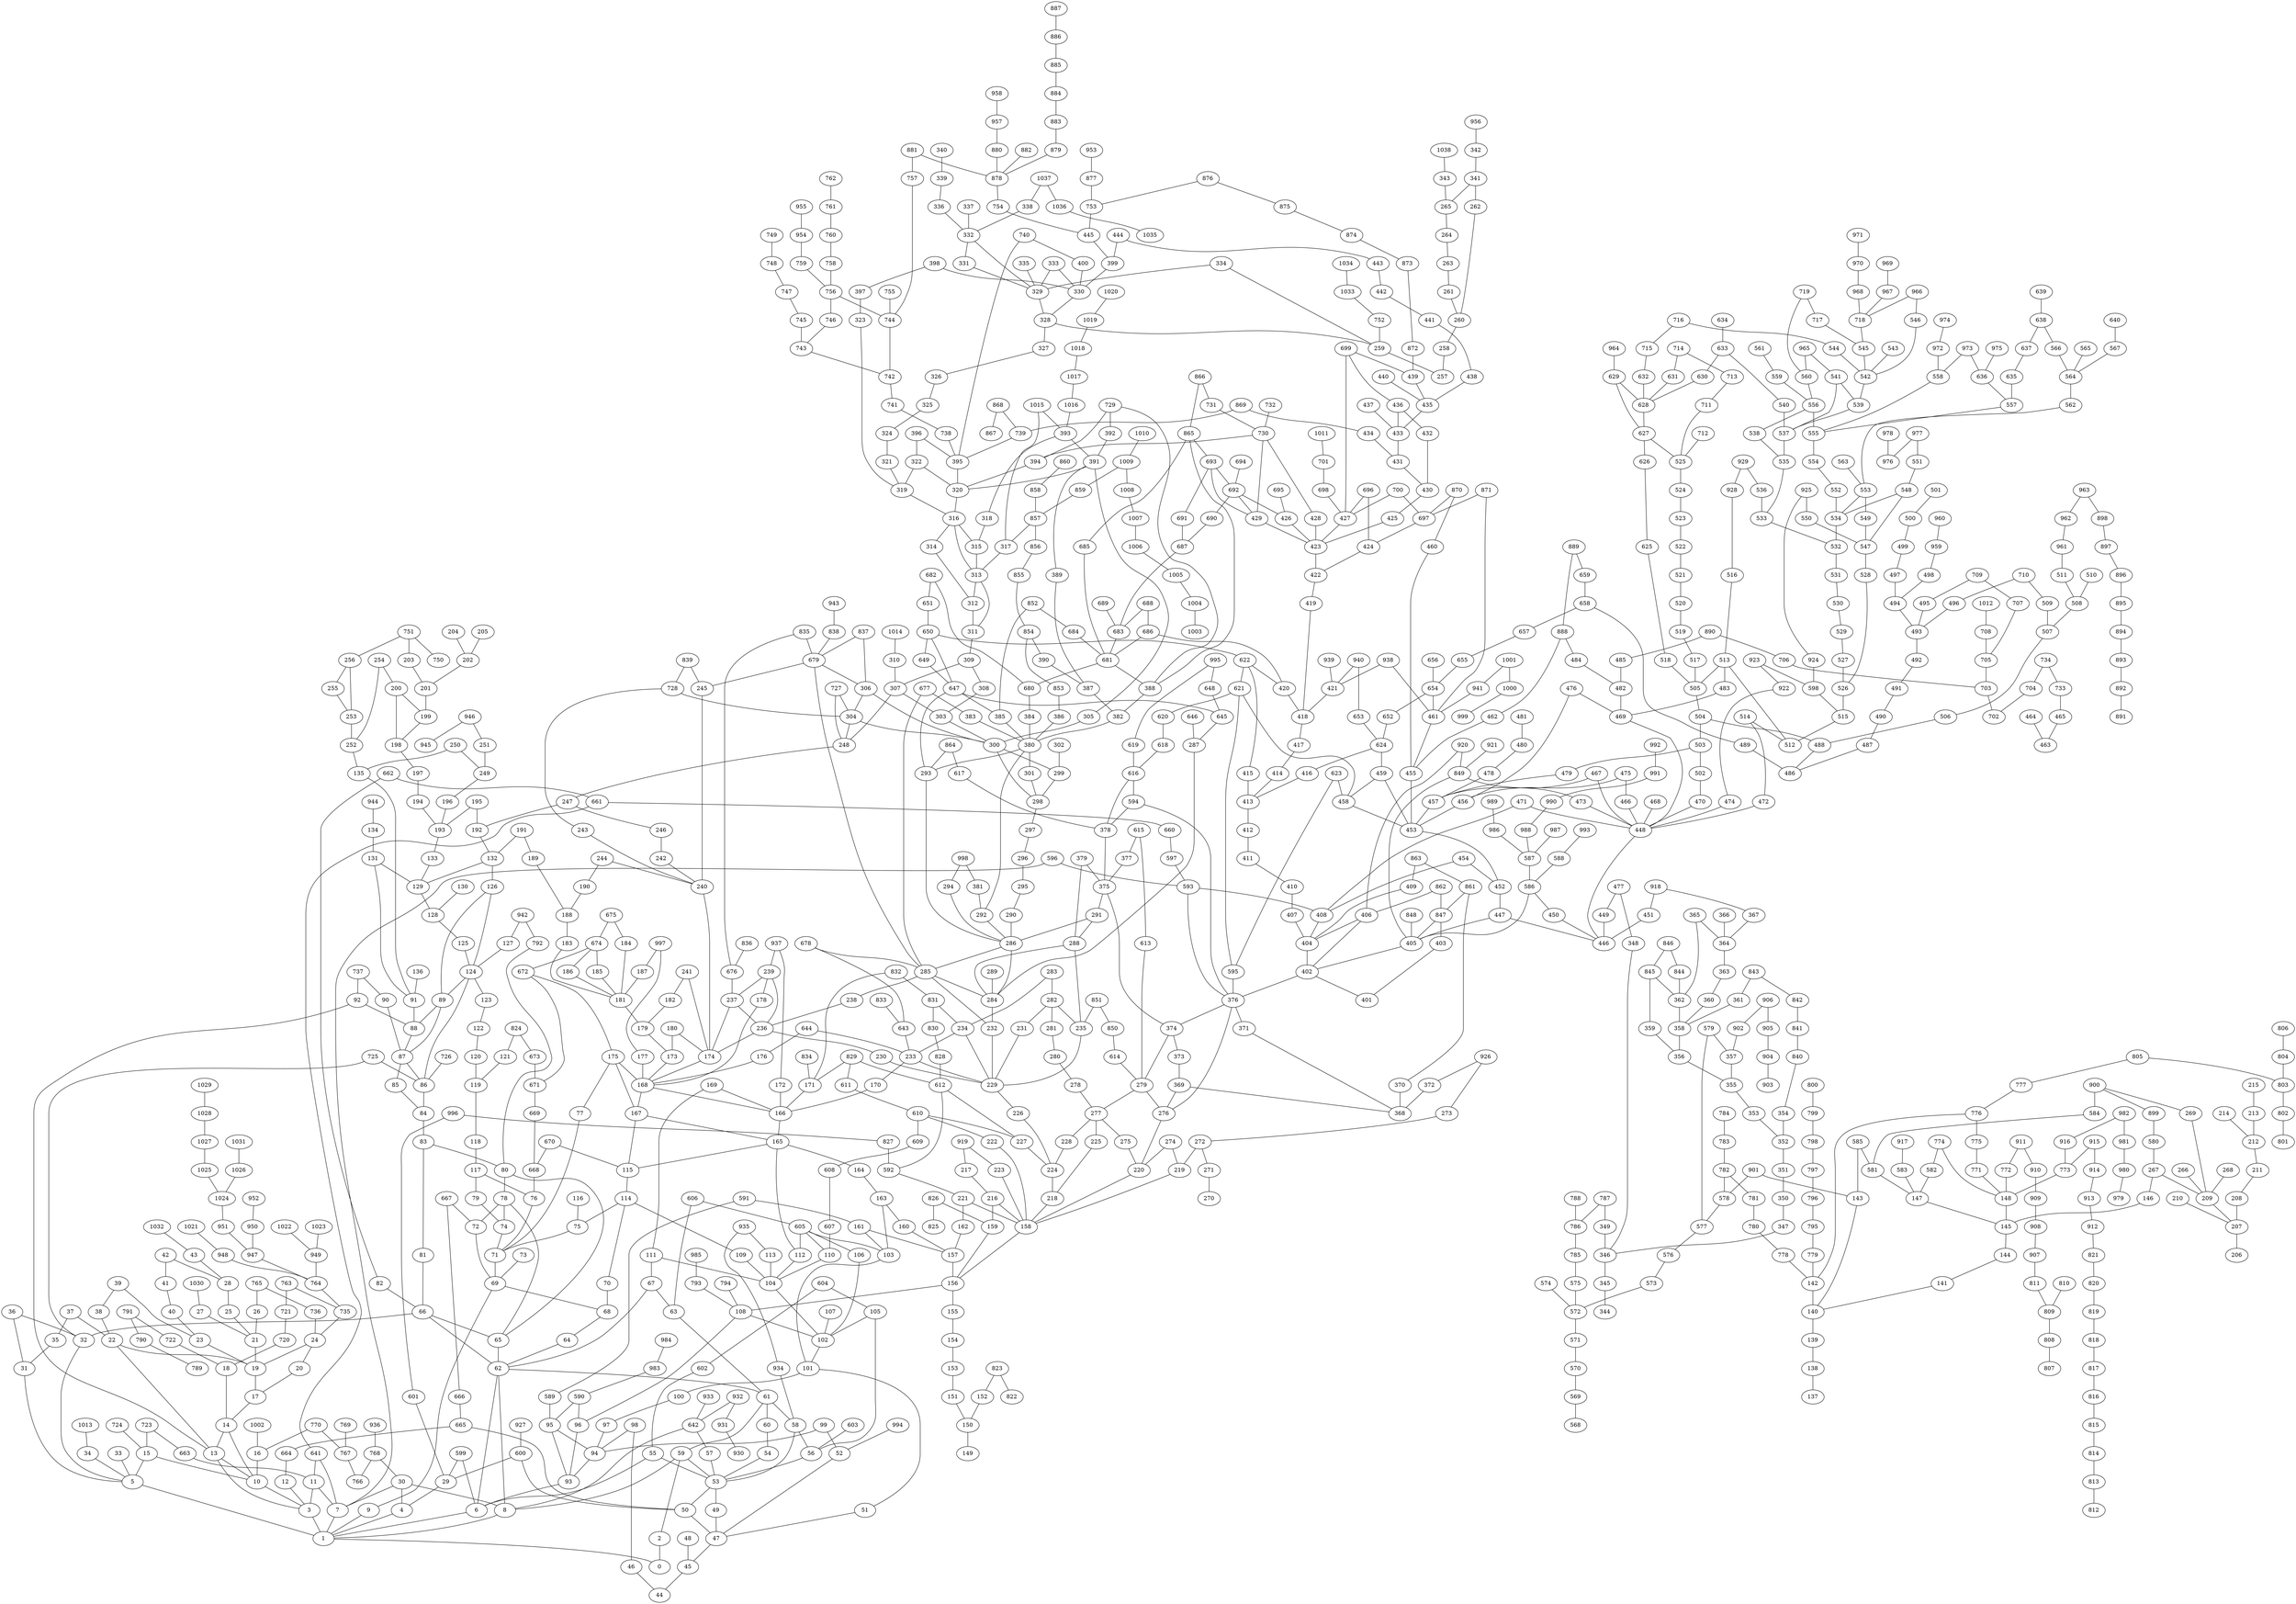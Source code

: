 /* Created by igraph 0.7.1 */
graph {
  0 [
    com=0
  ];
  1 [
    com=0
  ];
  2 [
    com=0
  ];
  3 [
    com=1
  ];
  4 [
    com=0
  ];
  5 [
    com=1
  ];
  6 [
    com=0
  ];
  7 [
    com=0
  ];
  8 [
    com=0
  ];
  9 [
    com=0
  ];
  10 [
    com=1
  ];
  11 [
    com=0
  ];
  12 [
    com=0
  ];
  13 [
    com=1
  ];
  14 [
    com=1
  ];
  15 [
    com=1
  ];
  16 [
    com=2
  ];
  17 [
    com=1
  ];
  18 [
    com=1
  ];
  19 [
    com=1
  ];
  20 [
    com=1
  ];
  21 [
    com=3
  ];
  22 [
    com=1
  ];
  23 [
    com=1
  ];
  24 [
    com=1
  ];
  25 [
    com=3
  ];
  26 [
    com=1
  ];
  27 [
    com=3
  ];
  28 [
    com=3
  ];
  29 [
    com=0
  ];
  30 [
    com=0
  ];
  31 [
    com=1
  ];
  32 [
    com=1
  ];
  33 [
    com=1
  ];
  34 [
    com=1
  ];
  35 [
    com=1
  ];
  36 [
    com=1
  ];
  37 [
    com=1
  ];
  38 [
    com=1
  ];
  39 [
    com=1
  ];
  40 [
    com=3
  ];
  41 [
    com=3
  ];
  42 [
    com=3
  ];
  43 [
    com=3
  ];
  44 [
    com=0
  ];
  45 [
    com=0
  ];
  46 [
    com=0
  ];
  47 [
    com=0
  ];
  48 [
    com=0
  ];
  49 [
    com=0
  ];
  50 [
    com=0
  ];
  51 [
    com=0
  ];
  52 [
    com=0
  ];
  53 [
    com=0
  ];
  54 [
    com=0
  ];
  55 [
    com=0
  ];
  56 [
    com=0
  ];
  57 [
    com=0
  ];
  58 [
    com=0
  ];
  59 [
    com=0
  ];
  60 [
    com=0
  ];
  61 [
    com=0
  ];
  62 [
    com=0
  ];
  63 [
    com=0
  ];
  64 [
    com=0
  ];
  65 [
    com=1
  ];
  66 [
    com=1
  ];
  67 [
    com=0
  ];
  68 [
    com=0
  ];
  69 [
    com=0
  ];
  70 [
    com=0
  ];
  71 [
    com=0
  ];
  72 [
    com=0
  ];
  73 [
    com=0
  ];
  74 [
    com=0
  ];
  75 [
    com=0
  ];
  76 [
    com=0
  ];
  77 [
    com=0
  ];
  78 [
    com=1
  ];
  79 [
    com=0
  ];
  80 [
    com=1
  ];
  81 [
    com=1
  ];
  82 [
    com=0
  ];
  83 [
    com=1
  ];
  84 [
    com=1
  ];
  85 [
    com=1
  ];
  86 [
    com=1
  ];
  87 [
    com=1
  ];
  88 [
    com=1
  ];
  89 [
    com=1
  ];
  90 [
    com=1
  ];
  91 [
    com=4
  ];
  92 [
    com=1
  ];
  93 [
    com=0
  ];
  94 [
    com=0
  ];
  95 [
    com=0
  ];
  96 [
    com=0
  ];
  97 [
    com=0
  ];
  98 [
    com=0
  ];
  99 [
    com=0
  ];
  100 [
    com=0
  ];
  101 [
    com=0
  ];
  102 [
    com=0
  ];
  103 [
    com=0
  ];
  104 [
    com=0
  ];
  105 [
    com=0
  ];
  106 [
    com=0
  ];
  107 [
    com=0
  ];
  108 [
    com=0
  ];
  109 [
    com=0
  ];
  110 [
    com=0
  ];
  111 [
    com=0
  ];
  112 [
    com=0
  ];
  113 [
    com=0
  ];
  114 [
    com=0
  ];
  115 [
    com=0
  ];
  116 [
    com=0
  ];
  117 [
    com=0
  ];
  118 [
    com=5
  ];
  119 [
    com=5
  ];
  120 [
    com=5
  ];
  121 [
    com=5
  ];
  122 [
    com=5
  ];
  123 [
    com=5
  ];
  124 [
    com=1
  ];
  125 [
    com=4
  ];
  126 [
    com=1
  ];
  127 [
    com=1
  ];
  128 [
    com=4
  ];
  129 [
    com=4
  ];
  130 [
    com=4
  ];
  131 [
    com=4
  ];
  132 [
    com=4
  ];
  133 [
    com=4
  ];
  134 [
    com=4
  ];
  135 [
    com=4
  ];
  136 [
    com=4
  ];
  137 [
    com=6
  ];
  138 [
    com=6
  ];
  139 [
    com=6
  ];
  140 [
    com=7
  ];
  141 [
    com=7
  ];
  142 [
    com=8
  ];
  143 [
    com=7
  ];
  144 [
    com=7
  ];
  145 [
    com=7
  ];
  146 [
    com=9
  ];
  147 [
    com=7
  ];
  148 [
    com=7
  ];
  149 [
    com=10
  ];
  150 [
    com=10
  ];
  151 [
    com=10
  ];
  152 [
    com=10
  ];
  153 [
    com=10
  ];
  154 [
    com=10
  ];
  155 [
    com=10
  ];
  156 [
    com=11
  ];
  157 [
    com=0
  ];
  158 [
    com=11
  ];
  159 [
    com=11
  ];
  160 [
    com=0
  ];
  161 [
    com=0
  ];
  162 [
    com=11
  ];
  163 [
    com=0
  ];
  164 [
    com=0
  ];
  165 [
    com=0
  ];
  166 [
    com=0
  ];
  167 [
    com=0
  ];
  168 [
    com=11
  ];
  169 [
    com=0
  ];
  170 [
    com=11
  ];
  171 [
    com=11
  ];
  172 [
    com=11
  ];
  173 [
    com=11
  ];
  174 [
    com=11
  ];
  175 [
    com=0
  ];
  176 [
    com=11
  ];
  177 [
    com=12
  ];
  178 [
    com=11
  ];
  179 [
    com=11
  ];
  180 [
    com=11
  ];
  181 [
    com=12
  ];
  182 [
    com=11
  ];
  183 [
    com=12
  ];
  184 [
    com=12
  ];
  185 [
    com=12
  ];
  186 [
    com=12
  ];
  187 [
    com=12
  ];
  188 [
    com=12
  ];
  189 [
    com=12
  ];
  190 [
    com=12
  ];
  191 [
    com=12
  ];
  192 [
    com=4
  ];
  193 [
    com=4
  ];
  194 [
    com=4
  ];
  195 [
    com=4
  ];
  196 [
    com=4
  ];
  197 [
    com=4
  ];
  198 [
    com=4
  ];
  199 [
    com=4
  ];
  200 [
    com=4
  ];
  201 [
    com=13
  ];
  202 [
    com=13
  ];
  203 [
    com=13
  ];
  204 [
    com=13
  ];
  205 [
    com=13
  ];
  206 [
    com=9
  ];
  207 [
    com=9
  ];
  208 [
    com=14
  ];
  209 [
    com=9
  ];
  210 [
    com=9
  ];
  211 [
    com=14
  ];
  212 [
    com=14
  ];
  213 [
    com=14
  ];
  214 [
    com=14
  ];
  215 [
    com=14
  ];
  216 [
    com=11
  ];
  217 [
    com=11
  ];
  218 [
    com=11
  ];
  219 [
    com=11
  ];
  220 [
    com=11
  ];
  221 [
    com=11
  ];
  222 [
    com=11
  ];
  223 [
    com=11
  ];
  224 [
    com=11
  ];
  225 [
    com=11
  ];
  226 [
    com=11
  ];
  227 [
    com=11
  ];
  228 [
    com=11
  ];
  229 [
    com=11
  ];
  230 [
    com=11
  ];
  231 [
    com=11
  ];
  232 [
    com=11
  ];
  233 [
    com=11
  ];
  234 [
    com=11
  ];
  235 [
    com=11
  ];
  236 [
    com=11
  ];
  237 [
    com=11
  ];
  238 [
    com=11
  ];
  239 [
    com=11
  ];
  240 [
    com=12
  ];
  241 [
    com=11
  ];
  242 [
    com=12
  ];
  243 [
    com=12
  ];
  244 [
    com=12
  ];
  245 [
    com=12
  ];
  246 [
    com=12
  ];
  247 [
    com=12
  ];
  248 [
    com=12
  ];
  249 [
    com=4
  ];
  250 [
    com=4
  ];
  251 [
    com=15
  ];
  252 [
    com=4
  ];
  253 [
    com=13
  ];
  254 [
    com=4
  ];
  255 [
    com=13
  ];
  256 [
    com=13
  ];
  257 [
    com=16
  ];
  258 [
    com=16
  ];
  259 [
    com=17
  ];
  260 [
    com=16
  ];
  261 [
    com=16
  ];
  262 [
    com=16
  ];
  263 [
    com=16
  ];
  264 [
    com=16
  ];
  265 [
    com=16
  ];
  266 [
    com=9
  ];
  267 [
    com=9
  ];
  268 [
    com=9
  ];
  269 [
    com=9
  ];
  270 [
    com=18
  ];
  271 [
    com=18
  ];
  272 [
    com=18
  ];
  273 [
    com=18
  ];
  274 [
    com=11
  ];
  275 [
    com=11
  ];
  276 [
    com=11
  ];
  277 [
    com=11
  ];
  278 [
    com=11
  ];
  279 [
    com=11
  ];
  280 [
    com=11
  ];
  281 [
    com=11
  ];
  282 [
    com=11
  ];
  283 [
    com=11
  ];
  284 [
    com=11
  ];
  285 [
    com=11
  ];
  286 [
    com=11
  ];
  287 [
    com=11
  ];
  288 [
    com=11
  ];
  289 [
    com=11
  ];
  290 [
    com=12
  ];
  291 [
    com=11
  ];
  292 [
    com=11
  ];
  293 [
    com=11
  ];
  294 [
    com=11
  ];
  295 [
    com=12
  ];
  296 [
    com=12
  ];
  297 [
    com=12
  ];
  298 [
    com=12
  ];
  299 [
    com=12
  ];
  300 [
    com=12
  ];
  301 [
    com=12
  ];
  302 [
    com=12
  ];
  303 [
    com=12
  ];
  304 [
    com=12
  ];
  305 [
    com=17
  ];
  306 [
    com=12
  ];
  307 [
    com=12
  ];
  308 [
    com=12
  ];
  309 [
    com=12
  ];
  310 [
    com=12
  ];
  311 [
    com=17
  ];
  312 [
    com=17
  ];
  313 [
    com=17
  ];
  314 [
    com=17
  ];
  315 [
    com=17
  ];
  316 [
    com=17
  ];
  317 [
    com=17
  ];
  318 [
    com=17
  ];
  319 [
    com=17
  ];
  320 [
    com=17
  ];
  321 [
    com=17
  ];
  322 [
    com=17
  ];
  323 [
    com=17
  ];
  324 [
    com=17
  ];
  325 [
    com=17
  ];
  326 [
    com=17
  ];
  327 [
    com=17
  ];
  328 [
    com=17
  ];
  329 [
    com=17
  ];
  330 [
    com=17
  ];
  331 [
    com=17
  ];
  332 [
    com=17
  ];
  333 [
    com=17
  ];
  334 [
    com=17
  ];
  335 [
    com=17
  ];
  336 [
    com=19
  ];
  337 [
    com=17
  ];
  338 [
    com=20
  ];
  339 [
    com=19
  ];
  340 [
    com=19
  ];
  341 [
    com=16
  ];
  342 [
    com=16
  ];
  343 [
    com=16
  ];
  344 [
    com=21
  ];
  345 [
    com=21
  ];
  346 [
    com=21
  ];
  347 [
    com=21
  ];
  348 [
    com=21
  ];
  349 [
    com=22
  ];
  350 [
    com=21
  ];
  351 [
    com=21
  ];
  352 [
    com=21
  ];
  353 [
    com=21
  ];
  354 [
    com=21
  ];
  355 [
    com=7
  ];
  356 [
    com=23
  ];
  357 [
    com=7
  ];
  358 [
    com=23
  ];
  359 [
    com=23
  ];
  360 [
    com=23
  ];
  361 [
    com=23
  ];
  362 [
    com=23
  ];
  363 [
    com=23
  ];
  364 [
    com=23
  ];
  365 [
    com=23
  ];
  366 [
    com=23
  ];
  367 [
    com=23
  ];
  368 [
    com=11
  ];
  369 [
    com=11
  ];
  370 [
    com=24
  ];
  371 [
    com=11
  ];
  372 [
    com=18
  ];
  373 [
    com=11
  ];
  374 [
    com=11
  ];
  375 [
    com=11
  ];
  376 [
    com=11
  ];
  377 [
    com=11
  ];
  378 [
    com=11
  ];
  379 [
    com=11
  ];
  380 [
    com=11
  ];
  381 [
    com=11
  ];
  382 [
    com=17
  ];
  383 [
    com=11
  ];
  384 [
    com=17
  ];
  385 [
    com=11
  ];
  386 [
    com=17
  ];
  387 [
    com=17
  ];
  388 [
    com=17
  ];
  389 [
    com=17
  ];
  390 [
    com=17
  ];
  391 [
    com=17
  ];
  392 [
    com=17
  ];
  393 [
    com=17
  ];
  394 [
    com=17
  ];
  395 [
    com=17
  ];
  396 [
    com=17
  ];
  397 [
    com=17
  ];
  398 [
    com=17
  ];
  399 [
    com=25
  ];
  400 [
    com=17
  ];
  401 [
    com=24
  ];
  402 [
    com=24
  ];
  403 [
    com=24
  ];
  404 [
    com=24
  ];
  405 [
    com=24
  ];
  406 [
    com=24
  ];
  407 [
    com=26
  ];
  408 [
    com=24
  ];
  409 [
    com=24
  ];
  410 [
    com=26
  ];
  411 [
    com=26
  ];
  412 [
    com=26
  ];
  413 [
    com=26
  ];
  414 [
    com=26
  ];
  415 [
    com=26
  ];
  416 [
    com=26
  ];
  417 [
    com=26
  ];
  418 [
    com=26
  ];
  419 [
    com=26
  ];
  420 [
    com=26
  ];
  421 [
    com=26
  ];
  422 [
    com=26
  ];
  423 [
    com=27
  ];
  424 [
    com=26
  ];
  425 [
    com=27
  ];
  426 [
    com=17
  ];
  427 [
    com=26
  ];
  428 [
    com=17
  ];
  429 [
    com=17
  ];
  430 [
    com=27
  ];
  431 [
    com=27
  ];
  432 [
    com=27
  ];
  433 [
    com=27
  ];
  434 [
    com=27
  ];
  435 [
    com=27
  ];
  436 [
    com=27
  ];
  437 [
    com=27
  ];
  438 [
    com=27
  ];
  439 [
    com=27
  ];
  440 [
    com=27
  ];
  441 [
    com=27
  ];
  442 [
    com=27
  ];
  443 [
    com=27
  ];
  444 [
    com=27
  ];
  445 [
    com=25
  ];
  446 [
    com=24
  ];
  447 [
    com=24
  ];
  448 [
    com=24
  ];
  449 [
    com=21
  ];
  450 [
    com=24
  ];
  451 [
    com=23
  ];
  452 [
    com=24
  ];
  453 [
    com=24
  ];
  454 [
    com=24
  ];
  455 [
    com=26
  ];
  456 [
    com=24
  ];
  457 [
    com=24
  ];
  458 [
    com=24
  ];
  459 [
    com=24
  ];
  460 [
    com=26
  ];
  461 [
    com=26
  ];
  462 [
    com=26
  ];
  463 [
    com=28
  ];
  464 [
    com=28
  ];
  465 [
    com=28
  ];
  466 [
    com=24
  ];
  467 [
    com=24
  ];
  468 [
    com=24
  ];
  469 [
    com=24
  ];
  470 [
    com=24
  ];
  471 [
    com=24
  ];
  472 [
    com=24
  ];
  473 [
    com=24
  ];
  474 [
    com=24
  ];
  475 [
    com=24
  ];
  476 [
    com=24
  ];
  477 [
    com=21
  ];
  478 [
    com=29
  ];
  479 [
    com=24
  ];
  480 [
    com=29
  ];
  481 [
    com=29
  ];
  482 [
    com=26
  ];
  483 [
    com=24
  ];
  484 [
    com=26
  ];
  485 [
    com=30
  ];
  486 [
    com=31
  ];
  487 [
    com=31
  ];
  488 [
    com=31
  ];
  489 [
    com=26
  ];
  490 [
    com=31
  ];
  491 [
    com=31
  ];
  492 [
    com=31
  ];
  493 [
    com=30
  ];
  494 [
    com=32
  ];
  495 [
    com=30
  ];
  496 [
    com=31
  ];
  497 [
    com=33
  ];
  498 [
    com=32
  ];
  499 [
    com=33
  ];
  500 [
    com=33
  ];
  501 [
    com=33
  ];
  502 [
    com=24
  ];
  503 [
    com=24
  ];
  504 [
    com=24
  ];
  505 [
    com=24
  ];
  506 [
    com=31
  ];
  507 [
    com=31
  ];
  508 [
    com=31
  ];
  509 [
    com=31
  ];
  510 [
    com=31
  ];
  511 [
    com=31
  ];
  512 [
    com=24
  ];
  513 [
    com=24
  ];
  514 [
    com=24
  ];
  515 [
    com=24
  ];
  516 [
    com=24
  ];
  517 [
    com=34
  ];
  518 [
    com=35
  ];
  519 [
    com=34
  ];
  520 [
    com=34
  ];
  521 [
    com=34
  ];
  522 [
    com=34
  ];
  523 [
    com=34
  ];
  524 [
    com=34
  ];
  525 [
    com=35
  ];
  526 [
    com=36
  ];
  527 [
    com=36
  ];
  528 [
    com=36
  ];
  529 [
    com=36
  ];
  530 [
    com=36
  ];
  531 [
    com=36
  ];
  532 [
    com=37
  ];
  533 [
    com=37
  ];
  534 [
    com=36
  ];
  535 [
    com=37
  ];
  536 [
    com=24
  ];
  537 [
    com=37
  ];
  538 [
    com=37
  ];
  539 [
    com=37
  ];
  540 [
    com=35
  ];
  541 [
    com=37
  ];
  542 [
    com=37
  ];
  543 [
    com=37
  ];
  544 [
    com=37
  ];
  545 [
    com=37
  ];
  546 [
    com=37
  ];
  547 [
    com=36
  ];
  548 [
    com=36
  ];
  549 [
    com=36
  ];
  550 [
    com=36
  ];
  551 [
    com=38
  ];
  552 [
    com=36
  ];
  553 [
    com=36
  ];
  554 [
    com=36
  ];
  555 [
    com=39
  ];
  556 [
    com=37
  ];
  557 [
    com=39
  ];
  558 [
    com=39
  ];
  559 [
    com=37
  ];
  560 [
    com=37
  ];
  561 [
    com=37
  ];
  562 [
    com=36
  ];
  563 [
    com=36
  ];
  564 [
    com=40
  ];
  565 [
    com=40
  ];
  566 [
    com=40
  ];
  567 [
    com=40
  ];
  568 [
    com=41
  ];
  569 [
    com=41
  ];
  570 [
    com=41
  ];
  571 [
    com=41
  ];
  572 [
    com=7
  ];
  573 [
    com=7
  ];
  574 [
    com=7
  ];
  575 [
    com=22
  ];
  576 [
    com=7
  ];
  577 [
    com=7
  ];
  578 [
    com=7
  ];
  579 [
    com=7
  ];
  580 [
    com=9
  ];
  581 [
    com=7
  ];
  582 [
    com=7
  ];
  583 [
    com=7
  ];
  584 [
    com=7
  ];
  585 [
    com=7
  ];
  586 [
    com=24
  ];
  587 [
    com=42
  ];
  588 [
    com=24
  ];
  589 [
    com=0
  ];
  590 [
    com=0
  ];
  591 [
    com=0
  ];
  592 [
    com=11
  ];
  593 [
    com=0
  ];
  594 [
    com=11
  ];
  595 [
    com=24
  ];
  596 [
    com=0
  ];
  597 [
    com=0
  ];
  598 [
    com=24
  ];
  599 [
    com=0
  ];
  600 [
    com=0
  ];
  601 [
    com=0
  ];
  602 [
    com=0
  ];
  603 [
    com=0
  ];
  604 [
    com=0
  ];
  605 [
    com=0
  ];
  606 [
    com=0
  ];
  607 [
    com=0
  ];
  608 [
    com=0
  ];
  609 [
    com=0
  ];
  610 [
    com=11
  ];
  611 [
    com=11
  ];
  612 [
    com=11
  ];
  613 [
    com=11
  ];
  614 [
    com=11
  ];
  615 [
    com=11
  ];
  616 [
    com=11
  ];
  617 [
    com=11
  ];
  618 [
    com=11
  ];
  619 [
    com=11
  ];
  620 [
    com=11
  ];
  621 [
    com=24
  ];
  622 [
    com=26
  ];
  623 [
    com=24
  ];
  624 [
    com=26
  ];
  625 [
    com=35
  ];
  626 [
    com=35
  ];
  627 [
    com=35
  ];
  628 [
    com=35
  ];
  629 [
    com=35
  ];
  630 [
    com=35
  ];
  631 [
    com=35
  ];
  632 [
    com=37
  ];
  633 [
    com=35
  ];
  634 [
    com=35
  ];
  635 [
    com=40
  ];
  636 [
    com=39
  ];
  637 [
    com=40
  ];
  638 [
    com=40
  ];
  639 [
    com=40
  ];
  640 [
    com=40
  ];
  641 [
    com=0
  ];
  642 [
    com=0
  ];
  643 [
    com=11
  ];
  644 [
    com=11
  ];
  645 [
    com=11
  ];
  646 [
    com=11
  ];
  647 [
    com=17
  ];
  648 [
    com=11
  ];
  649 [
    com=17
  ];
  650 [
    com=17
  ];
  651 [
    com=17
  ];
  652 [
    com=26
  ];
  653 [
    com=26
  ];
  654 [
    com=26
  ];
  655 [
    com=26
  ];
  656 [
    com=26
  ];
  657 [
    com=26
  ];
  658 [
    com=26
  ];
  659 [
    com=26
  ];
  660 [
    com=0
  ];
  661 [
    com=0
  ];
  662 [
    com=0
  ];
  663 [
    com=1
  ];
  664 [
    com=0
  ];
  665 [
    com=0
  ];
  666 [
    com=0
  ];
  667 [
    com=0
  ];
  668 [
    com=0
  ];
  669 [
    com=0
  ];
  670 [
    com=0
  ];
  671 [
    com=0
  ];
  672 [
    com=0
  ];
  673 [
    com=5
  ];
  674 [
    com=12
  ];
  675 [
    com=12
  ];
  676 [
    com=11
  ];
  677 [
    com=11
  ];
  678 [
    com=11
  ];
  679 [
    com=12
  ];
  680 [
    com=17
  ];
  681 [
    com=17
  ];
  682 [
    com=17
  ];
  683 [
    com=17
  ];
  684 [
    com=17
  ];
  685 [
    com=17
  ];
  686 [
    com=17
  ];
  687 [
    com=17
  ];
  688 [
    com=17
  ];
  689 [
    com=17
  ];
  690 [
    com=17
  ];
  691 [
    com=17
  ];
  692 [
    com=17
  ];
  693 [
    com=17
  ];
  694 [
    com=17
  ];
  695 [
    com=17
  ];
  696 [
    com=26
  ];
  697 [
    com=26
  ];
  698 [
    com=43
  ];
  699 [
    com=27
  ];
  700 [
    com=26
  ];
  701 [
    com=43
  ];
  702 [
    com=30
  ];
  703 [
    com=30
  ];
  704 [
    com=30
  ];
  705 [
    com=30
  ];
  706 [
    com=30
  ];
  707 [
    com=30
  ];
  708 [
    com=30
  ];
  709 [
    com=30
  ];
  710 [
    com=31
  ];
  711 [
    com=35
  ];
  712 [
    com=35
  ];
  713 [
    com=35
  ];
  714 [
    com=35
  ];
  715 [
    com=37
  ];
  716 [
    com=37
  ];
  717 [
    com=37
  ];
  718 [
    com=37
  ];
  719 [
    com=37
  ];
  720 [
    com=1
  ];
  721 [
    com=1
  ];
  722 [
    com=44
  ];
  723 [
    com=1
  ];
  724 [
    com=1
  ];
  725 [
    com=1
  ];
  726 [
    com=1
  ];
  727 [
    com=12
  ];
  728 [
    com=12
  ];
  729 [
    com=17
  ];
  730 [
    com=17
  ];
  731 [
    com=17
  ];
  732 [
    com=17
  ];
  733 [
    com=30
  ];
  734 [
    com=30
  ];
  735 [
    com=1
  ];
  736 [
    com=1
  ];
  737 [
    com=1
  ];
  738 [
    com=25
  ];
  739 [
    com=27
  ];
  740 [
    com=17
  ];
  741 [
    com=25
  ];
  742 [
    com=25
  ];
  743 [
    com=25
  ];
  744 [
    com=25
  ];
  745 [
    com=45
  ];
  746 [
    com=25
  ];
  747 [
    com=45
  ];
  748 [
    com=45
  ];
  749 [
    com=45
  ];
  750 [
    com=13
  ];
  751 [
    com=13
  ];
  752 [
    com=46
  ];
  753 [
    com=47
  ];
  754 [
    com=25
  ];
  755 [
    com=25
  ];
  756 [
    com=25
  ];
  757 [
    com=25
  ];
  758 [
    com=48
  ];
  759 [
    com=25
  ];
  760 [
    com=48
  ];
  761 [
    com=48
  ];
  762 [
    com=48
  ];
  763 [
    com=1
  ];
  764 [
    com=1
  ];
  765 [
    com=1
  ];
  766 [
    com=2
  ];
  767 [
    com=2
  ];
  768 [
    com=2
  ];
  769 [
    com=2
  ];
  770 [
    com=2
  ];
  771 [
    com=8
  ];
  772 [
    com=49
  ];
  773 [
    com=50
  ];
  774 [
    com=7
  ];
  775 [
    com=8
  ];
  776 [
    com=8
  ];
  777 [
    com=8
  ];
  778 [
    com=7
  ];
  779 [
    com=8
  ];
  780 [
    com=7
  ];
  781 [
    com=7
  ];
  782 [
    com=7
  ];
  783 [
    com=7
  ];
  784 [
    com=7
  ];
  785 [
    com=22
  ];
  786 [
    com=22
  ];
  787 [
    com=22
  ];
  788 [
    com=22
  ];
  789 [
    com=44
  ];
  790 [
    com=44
  ];
  791 [
    com=44
  ];
  792 [
    com=1
  ];
  793 [
    com=0
  ];
  794 [
    com=0
  ];
  795 [
    com=8
  ];
  796 [
    com=8
  ];
  797 [
    com=51
  ];
  798 [
    com=51
  ];
  799 [
    com=51
  ];
  800 [
    com=51
  ];
  801 [
    com=8
  ];
  802 [
    com=8
  ];
  803 [
    com=8
  ];
  804 [
    com=8
  ];
  805 [
    com=8
  ];
  806 [
    com=8
  ];
  807 [
    com=52
  ];
  808 [
    com=52
  ];
  809 [
    com=52
  ];
  810 [
    com=52
  ];
  811 [
    com=52
  ];
  812 [
    com=53
  ];
  813 [
    com=53
  ];
  814 [
    com=53
  ];
  815 [
    com=53
  ];
  816 [
    com=53
  ];
  817 [
    com=53
  ];
  818 [
    com=53
  ];
  819 [
    com=53
  ];
  820 [
    com=50
  ];
  821 [
    com=50
  ];
  822 [
    com=10
  ];
  823 [
    com=10
  ];
  824 [
    com=5
  ];
  825 [
    com=11
  ];
  826 [
    com=11
  ];
  827 [
    com=0
  ];
  828 [
    com=11
  ];
  829 [
    com=11
  ];
  830 [
    com=11
  ];
  831 [
    com=11
  ];
  832 [
    com=11
  ];
  833 [
    com=11
  ];
  834 [
    com=11
  ];
  835 [
    com=11
  ];
  836 [
    com=11
  ];
  837 [
    com=12
  ];
  838 [
    com=12
  ];
  839 [
    com=12
  ];
  840 [
    com=21
  ];
  841 [
    com=21
  ];
  842 [
    com=21
  ];
  843 [
    com=21
  ];
  844 [
    com=23
  ];
  845 [
    com=23
  ];
  846 [
    com=23
  ];
  847 [
    com=24
  ];
  848 [
    com=24
  ];
  849 [
    com=24
  ];
  850 [
    com=11
  ];
  851 [
    com=11
  ];
  852 [
    com=17
  ];
  853 [
    com=17
  ];
  854 [
    com=17
  ];
  855 [
    com=17
  ];
  856 [
    com=17
  ];
  857 [
    com=17
  ];
  858 [
    com=17
  ];
  859 [
    com=17
  ];
  860 [
    com=17
  ];
  861 [
    com=24
  ];
  862 [
    com=24
  ];
  863 [
    com=24
  ];
  864 [
    com=11
  ];
  865 [
    com=17
  ];
  866 [
    com=17
  ];
  867 [
    com=27
  ];
  868 [
    com=27
  ];
  869 [
    com=27
  ];
  870 [
    com=26
  ];
  871 [
    com=26
  ];
  872 [
    com=47
  ];
  873 [
    com=47
  ];
  874 [
    com=47
  ];
  875 [
    com=47
  ];
  876 [
    com=47
  ];
  877 [
    com=47
  ];
  878 [
    com=25
  ];
  879 [
    com=25
  ];
  880 [
    com=54
  ];
  881 [
    com=25
  ];
  882 [
    com=25
  ];
  883 [
    com=25
  ];
  884 [
    com=25
  ];
  885 [
    com=55
  ];
  886 [
    com=55
  ];
  887 [
    com=55
  ];
  888 [
    com=26
  ];
  889 [
    com=26
  ];
  890 [
    com=30
  ];
  891 [
    com=56
  ];
  892 [
    com=56
  ];
  893 [
    com=56
  ];
  894 [
    com=57
  ];
  895 [
    com=57
  ];
  896 [
    com=57
  ];
  897 [
    com=57
  ];
  898 [
    com=57
  ];
  899 [
    com=9
  ];
  900 [
    com=9
  ];
  901 [
    com=7
  ];
  902 [
    com=7
  ];
  903 [
    com=58
  ];
  904 [
    com=58
  ];
  905 [
    com=58
  ];
  906 [
    com=7
  ];
  907 [
    com=49
  ];
  908 [
    com=49
  ];
  909 [
    com=49
  ];
  910 [
    com=49
  ];
  911 [
    com=49
  ];
  912 [
    com=50
  ];
  913 [
    com=50
  ];
  914 [
    com=50
  ];
  915 [
    com=50
  ];
  916 [
    com=50
  ];
  917 [
    com=7
  ];
  918 [
    com=23
  ];
  919 [
    com=11
  ];
  920 [
    com=24
  ];
  921 [
    com=24
  ];
  922 [
    com=24
  ];
  923 [
    com=24
  ];
  924 [
    com=36
  ];
  925 [
    com=36
  ];
  926 [
    com=18
  ];
  927 [
    com=0
  ];
  928 [
    com=24
  ];
  929 [
    com=24
  ];
  930 [
    com=59
  ];
  931 [
    com=59
  ];
  932 [
    com=59
  ];
  933 [
    com=0
  ];
  934 [
    com=0
  ];
  935 [
    com=0
  ];
  936 [
    com=2
  ];
  937 [
    com=11
  ];
  938 [
    com=26
  ];
  939 [
    com=26
  ];
  940 [
    com=26
  ];
  941 [
    com=60
  ];
  942 [
    com=1
  ];
  943 [
    com=12
  ];
  944 [
    com=4
  ];
  945 [
    com=15
  ];
  946 [
    com=15
  ];
  947 [
    com=1
  ];
  948 [
    com=1
  ];
  949 [
    com=61
  ];
  950 [
    com=1
  ];
  951 [
    com=62
  ];
  952 [
    com=1
  ];
  953 [
    com=47
  ];
  954 [
    com=25
  ];
  955 [
    com=25
  ];
  956 [
    com=16
  ];
  957 [
    com=54
  ];
  958 [
    com=54
  ];
  959 [
    com=32
  ];
  960 [
    com=32
  ];
  961 [
    com=57
  ];
  962 [
    com=57
  ];
  963 [
    com=57
  ];
  964 [
    com=35
  ];
  965 [
    com=37
  ];
  966 [
    com=37
  ];
  967 [
    com=37
  ];
  968 [
    com=63
  ];
  969 [
    com=37
  ];
  970 [
    com=63
  ];
  971 [
    com=63
  ];
  972 [
    com=39
  ];
  973 [
    com=39
  ];
  974 [
    com=39
  ];
  975 [
    com=39
  ];
  976 [
    com=38
  ];
  977 [
    com=38
  ];
  978 [
    com=38
  ];
  979 [
    com=64
  ];
  980 [
    com=64
  ];
  981 [
    com=64
  ];
  982 [
    com=50
  ];
  983 [
    com=0
  ];
  984 [
    com=0
  ];
  985 [
    com=0
  ];
  986 [
    com=42
  ];
  987 [
    com=42
  ];
  988 [
    com=42
  ];
  989 [
    com=42
  ];
  990 [
    com=42
  ];
  991 [
    com=42
  ];
  992 [
    com=42
  ];
  993 [
    com=24
  ];
  994 [
    com=0
  ];
  995 [
    com=11
  ];
  996 [
    com=0
  ];
  997 [
    com=12
  ];
  998 [
    com=11
  ];
  999 [
    com=60
  ];
  1000 [
    com=60
  ];
  1001 [
    com=60
  ];
  1002 [
    com=2
  ];
  1003 [
    com=65
  ];
  1004 [
    com=65
  ];
  1005 [
    com=65
  ];
  1006 [
    com=65
  ];
  1007 [
    com=65
  ];
  1008 [
    com=65
  ];
  1009 [
    com=65
  ];
  1010 [
    com=65
  ];
  1011 [
    com=43
  ];
  1012 [
    com=30
  ];
  1013 [
    com=1
  ];
  1014 [
    com=12
  ];
  1015 [
    com=17
  ];
  1016 [
    com=66
  ];
  1017 [
    com=66
  ];
  1018 [
    com=66
  ];
  1019 [
    com=66
  ];
  1020 [
    com=66
  ];
  1021 [
    com=1
  ];
  1022 [
    com=61
  ];
  1023 [
    com=61
  ];
  1024 [
    com=62
  ];
  1025 [
    com=62
  ];
  1026 [
    com=62
  ];
  1027 [
    com=62
  ];
  1028 [
    com=62
  ];
  1029 [
    com=62
  ];
  1030 [
    com=3
  ];
  1031 [
    com=62
  ];
  1032 [
    com=3
  ];
  1033 [
    com=46
  ];
  1034 [
    com=46
  ];
  1035 [
    com=20
  ];
  1036 [
    com=20
  ];
  1037 [
    com=20
  ];
  1038 [
    com=16
  ];

  1038 -- 343 [
    weight=1
  ];
  1037 -- 1036 [
    weight=1
  ];
  1037 -- 338 [
    weight=1
  ];
  1036 -- 1035 [
    weight=1
  ];
  1034 -- 1033 [
    weight=1
  ];
  1033 -- 752 [
    weight=1
  ];
  1032 -- 43 [
    weight=1
  ];
  1031 -- 1026 [
    weight=1
  ];
  1030 -- 27 [
    weight=1
  ];
  1029 -- 1028 [
    weight=1
  ];
  1028 -- 1027 [
    weight=1
  ];
  1027 -- 1025 [
    weight=1
  ];
  1026 -- 1024 [
    weight=1
  ];
  1025 -- 1024 [
    weight=1
  ];
  1024 -- 951 [
    weight=1
  ];
  1023 -- 949 [
    weight=1
  ];
  1022 -- 949 [
    weight=1
  ];
  1021 -- 948 [
    weight=1
  ];
  1020 -- 1019 [
    weight=1
  ];
  1019 -- 1018 [
    weight=1
  ];
  1018 -- 1017 [
    weight=1
  ];
  1017 -- 1016 [
    weight=1
  ];
  1016 -- 393 [
    weight=3
  ];
  1015 -- 317 [
    weight=1
  ];
  1015 -- 393 [
    weight=1
  ];
  1014 -- 310 [
    weight=1
  ];
  1013 -- 34 [
    weight=1
  ];
  1012 -- 708 [
    weight=1
  ];
  1011 -- 701 [
    weight=1
  ];
  1010 -- 1009 [
    weight=1
  ];
  1009 -- 1008 [
    weight=1
  ];
  1009 -- 859 [
    weight=3
  ];
  1008 -- 1007 [
    weight=1
  ];
  1007 -- 1006 [
    weight=1
  ];
  1006 -- 1005 [
    weight=1
  ];
  1005 -- 1004 [
    weight=1
  ];
  1004 -- 1003 [
    weight=1
  ];
  1002 -- 16 [
    weight=1
  ];
  1001 -- 1000 [
    weight=1
  ];
  1001 -- 941 [
    weight=1
  ];
  1000 -- 999 [
    weight=1
  ];
  998 -- 294 [
    weight=1
  ];
  998 -- 381 [
    weight=1
  ];
  997 -- 177 [
    weight=1
  ];
  997 -- 187 [
    weight=1
  ];
  996 -- 601 [
    weight=1
  ];
  996 -- 827 [
    weight=1
  ];
  995 -- 619 [
    weight=1
  ];
  995 -- 648 [
    weight=1
  ];
  994 -- 52 [
    weight=1
  ];
  993 -- 588 [
    weight=1
  ];
  992 -- 991 [
    weight=1
  ];
  991 -- 990 [
    weight=1
  ];
  990 -- 988 [
    weight=1
  ];
  989 -- 986 [
    weight=1
  ];
  988 -- 587 [
    weight=1
  ];
  987 -- 587 [
    weight=1
  ];
  986 -- 587 [
    weight=1
  ];
  985 -- 793 [
    weight=1
  ];
  984 -- 983 [
    weight=1
  ];
  983 -- 590 [
    weight=1
  ];
  982 -- 981 [
    weight=3
  ];
  982 -- 916 [
    weight=1
  ];
  981 -- 980 [
    weight=1
  ];
  980 -- 979 [
    weight=1
  ];
  978 -- 976 [
    weight=1
  ];
  977 -- 976 [
    weight=1
  ];
  977 -- 551 [
    weight=1
  ];
  975 -- 636 [
    weight=1
  ];
  974 -- 972 [
    weight=1
  ];
  973 -- 558 [
    weight=1
  ];
  973 -- 636 [
    weight=1
  ];
  972 -- 558 [
    weight=1
  ];
  971 -- 970 [
    weight=1
  ];
  970 -- 968 [
    weight=1
  ];
  969 -- 967 [
    weight=1
  ];
  968 -- 718 [
    weight=3
  ];
  967 -- 718 [
    weight=1
  ];
  966 -- 546 [
    weight=1
  ];
  966 -- 718 [
    weight=1
  ];
  965 -- 541 [
    weight=1
  ];
  965 -- 560 [
    weight=1
  ];
  964 -- 629 [
    weight=1
  ];
  963 -- 962 [
    weight=1
  ];
  963 -- 898 [
    weight=1
  ];
  962 -- 961 [
    weight=1
  ];
  961 -- 511 [
    weight=3
  ];
  960 -- 959 [
    weight=1
  ];
  959 -- 498 [
    weight=1
  ];
  958 -- 957 [
    weight=1
  ];
  957 -- 880 [
    weight=1
  ];
  956 -- 342 [
    weight=1
  ];
  955 -- 954 [
    weight=1
  ];
  954 -- 759 [
    weight=1
  ];
  953 -- 877 [
    weight=1
  ];
  952 -- 950 [
    weight=1
  ];
  951 -- 947 [
    weight=3
  ];
  950 -- 947 [
    weight=1
  ];
  949 -- 764 [
    weight=3
  ];
  948 -- 764 [
    weight=1
  ];
  947 -- 764 [
    weight=1
  ];
  946 -- 945 [
    weight=1
  ];
  946 -- 251 [
    weight=1
  ];
  944 -- 134 [
    weight=1
  ];
  943 -- 838 [
    weight=1
  ];
  942 -- 792 [
    weight=1
  ];
  942 -- 127 [
    weight=1
  ];
  941 -- 461 [
    weight=3
  ];
  940 -- 421 [
    weight=1
  ];
  940 -- 653 [
    weight=1
  ];
  939 -- 421 [
    weight=1
  ];
  938 -- 421 [
    weight=1
  ];
  938 -- 461 [
    weight=1
  ];
  937 -- 172 [
    weight=1
  ];
  937 -- 239 [
    weight=1
  ];
  936 -- 768 [
    weight=1
  ];
  935 -- 934 [
    weight=1
  ];
  935 -- 113 [
    weight=1
  ];
  934 -- 58 [
    weight=1
  ];
  933 -- 642 [
    weight=1
  ];
  932 -- 931 [
    weight=1
  ];
  932 -- 642 [
    weight=3
  ];
  931 -- 930 [
    weight=1
  ];
  929 -- 928 [
    weight=1
  ];
  929 -- 536 [
    weight=1
  ];
  928 -- 516 [
    weight=1
  ];
  927 -- 600 [
    weight=1
  ];
  926 -- 273 [
    weight=1
  ];
  926 -- 372 [
    weight=1
  ];
  925 -- 924 [
    weight=1
  ];
  925 -- 550 [
    weight=1
  ];
  924 -- 598 [
    weight=3
  ];
  923 -- 922 [
    weight=1
  ];
  923 -- 598 [
    weight=1
  ];
  922 -- 474 [
    weight=1
  ];
  921 -- 849 [
    weight=1
  ];
  920 -- 849 [
    weight=1
  ];
  920 -- 406 [
    weight=1
  ];
  919 -- 217 [
    weight=1
  ];
  919 -- 223 [
    weight=1
  ];
  918 -- 367 [
    weight=1
  ];
  918 -- 451 [
    weight=1
  ];
  917 -- 583 [
    weight=1
  ];
  916 -- 773 [
    weight=1
  ];
  915 -- 914 [
    weight=1
  ];
  915 -- 773 [
    weight=1
  ];
  914 -- 913 [
    weight=1
  ];
  913 -- 912 [
    weight=1
  ];
  912 -- 821 [
    weight=1
  ];
  911 -- 910 [
    weight=1
  ];
  911 -- 772 [
    weight=1
  ];
  910 -- 909 [
    weight=1
  ];
  909 -- 908 [
    weight=1
  ];
  908 -- 907 [
    weight=1
  ];
  907 -- 811 [
    weight=3
  ];
  906 -- 905 [
    weight=3
  ];
  906 -- 902 [
    weight=1
  ];
  905 -- 904 [
    weight=1
  ];
  904 -- 903 [
    weight=1
  ];
  902 -- 357 [
    weight=1
  ];
  901 -- 143 [
    weight=1
  ];
  901 -- 578 [
    weight=1
  ];
  900 -- 899 [
    weight=1
  ];
  900 -- 584 [
    weight=3
  ];
  900 -- 269 [
    weight=1
  ];
  899 -- 580 [
    weight=1
  ];
  898 -- 897 [
    weight=1
  ];
  897 -- 896 [
    weight=1
  ];
  896 -- 895 [
    weight=1
  ];
  895 -- 894 [
    weight=1
  ];
  894 -- 893 [
    weight=3
  ];
  893 -- 892 [
    weight=1
  ];
  892 -- 891 [
    weight=1
  ];
  890 -- 485 [
    weight=1
  ];
  890 -- 706 [
    weight=1
  ];
  889 -- 888 [
    weight=1
  ];
  889 -- 659 [
    weight=1
  ];
  888 -- 484 [
    weight=1
  ];
  888 -- 462 [
    weight=1
  ];
  887 -- 886 [
    weight=1
  ];
  886 -- 885 [
    weight=1
  ];
  885 -- 884 [
    weight=3
  ];
  884 -- 883 [
    weight=1
  ];
  883 -- 879 [
    weight=1
  ];
  882 -- 878 [
    weight=1
  ];
  881 -- 878 [
    weight=1
  ];
  881 -- 757 [
    weight=1
  ];
  880 -- 878 [
    weight=3
  ];
  879 -- 878 [
    weight=1
  ];
  878 -- 754 [
    weight=1
  ];
  877 -- 753 [
    weight=1
  ];
  876 -- 875 [
    weight=1
  ];
  876 -- 753 [
    weight=1
  ];
  875 -- 874 [
    weight=1
  ];
  874 -- 873 [
    weight=1
  ];
  873 -- 872 [
    weight=1
  ];
  872 -- 439 [
    weight=3
  ];
  871 -- 697 [
    weight=1
  ];
  871 -- 461 [
    weight=1
  ];
  870 -- 460 [
    weight=1
  ];
  870 -- 697 [
    weight=1
  ];
  869 -- 739 [
    weight=1
  ];
  869 -- 434 [
    weight=1
  ];
  868 -- 867 [
    weight=1
  ];
  868 -- 739 [
    weight=1
  ];
  866 -- 865 [
    weight=1
  ];
  866 -- 731 [
    weight=1
  ];
  865 -- 685 [
    weight=1
  ];
  865 -- 693 [
    weight=1
  ];
  865 -- 388 [
    weight=1
  ];
  864 -- 617 [
    weight=1
  ];
  864 -- 293 [
    weight=1
  ];
  863 -- 861 [
    weight=1
  ];
  863 -- 409 [
    weight=1
  ];
  862 -- 847 [
    weight=1
  ];
  862 -- 406 [
    weight=1
  ];
  861 -- 847 [
    weight=1
  ];
  861 -- 370 [
    weight=1
  ];
  860 -- 858 [
    weight=1
  ];
  859 -- 857 [
    weight=1
  ];
  858 -- 857 [
    weight=1
  ];
  857 -- 856 [
    weight=1
  ];
  857 -- 317 [
    weight=1
  ];
  856 -- 855 [
    weight=1
  ];
  855 -- 854 [
    weight=1
  ];
  854 -- 853 [
    weight=1
  ];
  854 -- 390 [
    weight=1
  ];
  853 -- 386 [
    weight=1
  ];
  852 -- 385 [
    weight=3
  ];
  852 -- 684 [
    weight=1
  ];
  851 -- 850 [
    weight=1
  ];
  851 -- 235 [
    weight=1
  ];
  850 -- 614 [
    weight=1
  ];
  849 -- 405 [
    weight=1
  ];
  849 -- 473 [
    weight=1
  ];
  848 -- 405 [
    weight=1
  ];
  847 -- 405 [
    weight=1
  ];
  847 -- 403 [
    weight=1
  ];
  846 -- 844 [
    weight=1
  ];
  846 -- 845 [
    weight=1
  ];
  845 -- 362 [
    weight=1
  ];
  845 -- 359 [
    weight=1
  ];
  844 -- 362 [
    weight=1
  ];
  843 -- 842 [
    weight=1
  ];
  843 -- 361 [
    weight=3
  ];
  842 -- 841 [
    weight=1
  ];
  841 -- 840 [
    weight=1
  ];
  840 -- 354 [
    weight=1
  ];
  839 -- 728 [
    weight=1
  ];
  839 -- 245 [
    weight=1
  ];
  838 -- 679 [
    weight=1
  ];
  837 -- 679 [
    weight=1
  ];
  837 -- 306 [
    weight=1
  ];
  836 -- 676 [
    weight=1
  ];
  835 -- 676 [
    weight=1
  ];
  835 -- 679 [
    weight=3
  ];
  834 -- 171 [
    weight=1
  ];
  833 -- 643 [
    weight=1
  ];
  832 -- 831 [
    weight=1
  ];
  832 -- 171 [
    weight=1
  ];
  831 -- 830 [
    weight=1
  ];
  831 -- 234 [
    weight=1
  ];
  830 -- 828 [
    weight=1
  ];
  829 -- 612 [
    weight=1
  ];
  829 -- 611 [
    weight=1
  ];
  829 -- 171 [
    weight=1
  ];
  828 -- 612 [
    weight=1
  ];
  827 -- 592 [
    weight=3
  ];
  826 -- 825 [
    weight=1
  ];
  826 -- 159 [
    weight=1
  ];
  824 -- 673 [
    weight=1
  ];
  824 -- 121 [
    weight=1
  ];
  823 -- 822 [
    weight=1
  ];
  823 -- 152 [
    weight=1
  ];
  821 -- 820 [
    weight=1
  ];
  820 -- 819 [
    weight=3
  ];
  819 -- 818 [
    weight=1
  ];
  818 -- 817 [
    weight=1
  ];
  817 -- 816 [
    weight=1
  ];
  816 -- 815 [
    weight=1
  ];
  815 -- 814 [
    weight=1
  ];
  814 -- 813 [
    weight=1
  ];
  813 -- 812 [
    weight=1
  ];
  811 -- 809 [
    weight=1
  ];
  810 -- 809 [
    weight=1
  ];
  809 -- 808 [
    weight=1
  ];
  808 -- 807 [
    weight=1
  ];
  806 -- 804 [
    weight=1
  ];
  805 -- 803 [
    weight=1
  ];
  805 -- 777 [
    weight=1
  ];
  804 -- 803 [
    weight=1
  ];
  803 -- 802 [
    weight=1
  ];
  802 -- 801 [
    weight=1
  ];
  800 -- 799 [
    weight=1
  ];
  799 -- 798 [
    weight=1
  ];
  798 -- 797 [
    weight=1
  ];
  797 -- 796 [
    weight=3
  ];
  796 -- 795 [
    weight=1
  ];
  795 -- 779 [
    weight=1
  ];
  794 -- 108 [
    weight=1
  ];
  793 -- 108 [
    weight=1
  ];
  792 -- 80 [
    weight=1
  ];
  791 -- 790 [
    weight=1
  ];
  791 -- 722 [
    weight=1
  ];
  790 -- 789 [
    weight=1
  ];
  788 -- 786 [
    weight=1
  ];
  787 -- 786 [
    weight=1
  ];
  787 -- 349 [
    weight=1
  ];
  786 -- 785 [
    weight=1
  ];
  785 -- 575 [
    weight=1
  ];
  784 -- 783 [
    weight=1
  ];
  783 -- 782 [
    weight=1
  ];
  782 -- 781 [
    weight=1
  ];
  782 -- 578 [
    weight=1
  ];
  781 -- 780 [
    weight=1
  ];
  780 -- 778 [
    weight=1
  ];
  779 -- 142 [
    weight=1
  ];
  778 -- 142 [
    weight=3
  ];
  777 -- 776 [
    weight=1
  ];
  776 -- 775 [
    weight=1
  ];
  776 -- 142 [
    weight=1
  ];
  775 -- 771 [
    weight=1
  ];
  774 -- 148 [
    weight=1
  ];
  774 -- 582 [
    weight=1
  ];
  773 -- 148 [
    weight=3
  ];
  772 -- 148 [
    weight=3
  ];
  771 -- 148 [
    weight=3
  ];
  770 -- 767 [
    weight=1
  ];
  770 -- 16 [
    weight=1
  ];
  769 -- 767 [
    weight=1
  ];
  768 -- 766 [
    weight=1
  ];
  768 -- 30 [
    weight=3
  ];
  767 -- 766 [
    weight=1
  ];
  765 -- 736 [
    weight=1
  ];
  765 -- 26 [
    weight=1
  ];
  764 -- 735 [
    weight=1
  ];
  763 -- 721 [
    weight=1
  ];
  763 -- 735 [
    weight=1
  ];
  762 -- 761 [
    weight=1
  ];
  761 -- 760 [
    weight=1
  ];
  371 -- 368 [
    weight=1
  ];
  376 -- 371 [
    weight=1
  ];
  370 -- 368 [
    weight=3
  ];
  369 -- 368 [
    weight=1
  ];
  373 -- 369 [
    weight=1
  ];
  369 -- 276 [
    weight=1
  ];
  695 -- 426 [
    weight=1
  ];
  372 -- 368 [
    weight=3
  ];
  689 -- 683 [
    weight=1
  ];
  365 -- 364 [
    weight=1
  ];
  365 -- 362 [
    weight=1
  ];
  364 -- 363 [
    weight=1
  ];
  366 -- 364 [
    weight=1
  ];
  367 -- 364 [
    weight=1
  ];
  381 -- 292 [
    weight=1
  ];
  363 -- 360 [
    weight=1
  ];
  362 -- 358 [
    weight=1
  ];
  361 -- 358 [
    weight=1
  ];
  358 -- 356 [
    weight=1
  ];
  360 -- 358 [
    weight=1
  ];
  694 -- 692 [
    weight=1
  ];
  354 -- 352 [
    weight=1
  ];
  348 -- 346 [
    weight=1
  ];
  477 -- 348 [
    weight=1
  ];
  346 -- 345 [
    weight=1
  ];
  347 -- 346 [
    weight=1
  ];
  349 -- 346 [
    weight=3
  ];
  177 -- 168 [
    weight=3
  ];
  345 -- 344 [
    weight=1
  ];
  343 -- 265 [
    weight=1
  ];
  559 -- 556 [
    weight=1
  ];
  561 -- 559 [
    weight=1
  ];
  341 -- 262 [
    weight=1
  ];
  341 -- 265 [
    weight=1
  ];
  342 -- 341 [
    weight=1
  ];
  340 -- 339 [
    weight=1
  ];
  289 -- 284 [
    weight=1
  ];
  339 -- 336 [
    weight=1
  ];
  288 -- 284 [
    weight=1
  ];
  291 -- 288 [
    weight=1
  ];
  288 -- 235 [
    weight=1
  ];
  379 -- 288 [
    weight=1
  ];
  338 -- 332 [
    weight=3
  ];
  556 -- 555 [
    weight=3
  ];
  556 -- 538 [
    weight=1
  ];
  560 -- 556 [
    weight=1
  ];
  337 -- 332 [
    weight=1
  ];
  336 -- 332 [
    weight=3
  ];
  283 -- 282 [
    weight=1
  ];
  283 -- 234 [
    weight=1
  ];
  333 -- 329 [
    weight=1
  ];
  333 -- 330 [
    weight=1
  ];
  332 -- 329 [
    weight=1
  ];
  332 -- 331 [
    weight=1
  ];
  603 -- 56 [
    weight=1
  ];
  331 -- 329 [
    weight=1
  ];
  330 -- 328 [
    weight=1
  ];
  398 -- 330 [
    weight=1
  ];
  399 -- 330 [
    weight=3
  ];
  400 -- 330 [
    weight=1
  ];
  329 -- 328 [
    weight=1
  ];
  334 -- 329 [
    weight=1
  ];
  335 -- 329 [
    weight=1
  ];
  328 -- 327 [
    weight=1
  ];
  328 -- 259 [
    weight=1
  ];
  327 -- 326 [
    weight=1
  ];
  326 -- 325 [
    weight=1
  ];
  601 -- 29 [
    weight=1
  ];
  325 -- 324 [
    weight=1
  ];
  324 -- 321 [
    weight=1
  ];
  323 -- 319 [
    weight=1
  ];
  397 -- 323 [
    weight=1
  ];
  322 -- 319 [
    weight=1
  ];
  322 -- 320 [
    weight=1
  ];
  396 -- 322 [
    weight=1
  ];
  321 -- 319 [
    weight=1
  ];
  320 -- 316 [
    weight=1
  ];
  391 -- 320 [
    weight=1
  ];
  394 -- 320 [
    weight=1
  ];
  395 -- 320 [
    weight=1
  ];
  319 -- 316 [
    weight=1
  ];
  623 -- 458 [
    weight=1
  ];
  623 -- 595 [
    weight=1
  ];
  317 -- 313 [
    weight=1
  ];
  478 -- 457 [
    weight=3
  ];
  480 -- 478 [
    weight=1
  ];
  316 -- 313 [
    weight=1
  ];
  316 -- 315 [
    weight=1
  ];
  316 -- 314 [
    weight=1
  ];
  595 -- 376 [
    weight=3
  ];
  621 -- 595 [
    weight=1
  ];
  314 -- 312 [
    weight=1
  ];
  527 -- 526 [
    weight=1
  ];
  529 -- 527 [
    weight=1
  ];
  311 -- 309 [
    weight=3
  ];
  312 -- 311 [
    weight=1
  ];
  313 -- 311 [
    weight=1
  ];
  604 -- 105 [
    weight=1
  ];
  604 -- 602 [
    weight=1
  ];
  310 -- 307 [
    weight=1
  ];
  449 -- 446 [
    weight=3
  ];
  477 -- 449 [
    weight=1
  ];
  308 -- 303 [
    weight=1
  ];
  309 -- 308 [
    weight=1
  ];
  306 -- 300 [
    weight=1
  ];
  306 -- 304 [
    weight=1
  ];
  679 -- 306 [
    weight=1
  ];
  303 -- 300 [
    weight=1
  ];
  307 -- 303 [
    weight=1
  ];
  99 -- 94 [
    weight=1
  ];
  99 -- 52 [
    weight=1
  ];
  301 -- 298 [
    weight=1
  ];
  380 -- 301 [
    weight=3
  ];
  300 -- 298 [
    weight=1
  ];
  300 -- 299 [
    weight=1
  ];
  304 -- 300 [
    weight=1
  ];
  305 -- 300 [
    weight=3
  ];
  52 -- 47 [
    weight=1
  ];
  298 -- 297 [
    weight=1
  ];
  299 -- 298 [
    weight=1
  ];
  403 -- 401 [
    weight=1
  ];
  297 -- 296 [
    weight=1
  ];
  454 -- 452 [
    weight=1
  ];
  454 -- 408 [
    weight=1
  ];
  296 -- 295 [
    weight=1
  ];
  295 -- 290 [
    weight=1
  ];
  588 -- 586 [
    weight=1
  ];
  374 -- 373 [
    weight=1
  ];
  294 -- 286 [
    weight=1
  ];
  292 -- 286 [
    weight=1
  ];
  380 -- 292 [
    weight=1
  ];
  291 -- 286 [
    weight=1
  ];
  375 -- 291 [
    weight=1
  ];
  290 -- 286 [
    weight=3
  ];
  116 -- 75 [
    weight=1
  ];
  73 -- 69 [
    weight=1
  ];
  286 -- 284 [
    weight=1
  ];
  286 -- 285 [
    weight=1
  ];
  293 -- 286 [
    weight=1
  ];
  284 -- 232 [
    weight=1
  ];
  287 -- 284 [
    weight=1
  ];
  285 -- 284 [
    weight=1
  ];
  282 -- 281 [
    weight=1
  ];
  282 -- 231 [
    weight=1
  ];
  282 -- 235 [
    weight=1
  ];
  280 -- 278 [
    weight=1
  ];
  281 -- 280 [
    weight=1
  ];
  587 -- 586 [
    weight=3
  ];
  278 -- 277 [
    weight=1
  ];
  277 -- 275 [
    weight=1
  ];
  277 -- 228 [
    weight=1
  ];
  279 -- 277 [
    weight=1
  ];
  277 -- 225 [
    weight=1
  ];
  276 -- 220 [
    weight=1
  ];
  376 -- 276 [
    weight=1
  ];
  279 -- 276 [
    weight=1
  ];
  275 -- 220 [
    weight=1
  ];
  406 -- 402 [
    weight=1
  ];
  406 -- 404 [
    weight=1
  ];
  274 -- 219 [
    weight=1
  ];
  274 -- 220 [
    weight=1
  ];
  271 -- 270 [
    weight=1
  ];
  309 -- 307 [
    weight=1
  ];
  307 -- 248 [
    weight=1
  ];
  268 -- 209 [
    weight=1
  ];
  267 -- 209 [
    weight=1
  ];
  267 -- 146 [
    weight=1
  ];
  580 -- 267 [
    weight=1
  ];
  266 -- 209 [
    weight=1
  ];
  265 -- 264 [
    weight=1
  ];
  263 -- 261 [
    weight=1
  ];
  264 -- 263 [
    weight=1
  ];
  262 -- 260 [
    weight=1
  ];
  379 -- 375 [
    weight=1
  ];
  261 -- 260 [
    weight=1
  ];
  260 -- 258 [
    weight=1
  ];
  272 -- 271 [
    weight=1
  ];
  272 -- 219 [
    weight=3
  ];
  273 -- 272 [
    weight=1
  ];
  259 -- 257 [
    weight=3
  ];
  334 -- 259 [
    weight=1
  ];
  752 -- 259 [
    weight=3
  ];
  258 -- 257 [
    weight=1
  ];
  256 -- 253 [
    weight=1
  ];
  256 -- 255 [
    weight=1
  ];
  751 -- 256 [
    weight=1
  ];
  255 -- 253 [
    weight=1
  ];
  254 -- 252 [
    weight=1
  ];
  254 -- 200 [
    weight=1
  ];
  519 -- 517 [
    weight=1
  ];
  520 -- 519 [
    weight=1
  ];
  253 -- 252 [
    weight=3
  ];
  252 -- 135 [
    weight=1
  ];
  247 -- 246 [
    weight=1
  ];
  247 -- 192 [
    weight=3
  ];
  248 -- 247 [
    weight=1
  ];
  246 -- 242 [
    weight=1
  ];
  242 -- 240 [
    weight=1
  ];
  636 -- 557 [
    weight=1
  ];
  240 -- 174 [
    weight=3
  ];
  243 -- 240 [
    weight=1
  ];
  244 -- 240 [
    weight=1
  ];
  245 -- 240 [
    weight=1
  ];
  236 -- 230 [
    weight=1
  ];
  236 -- 174 [
    weight=1
  ];
  237 -- 236 [
    weight=1
  ];
  238 -- 236 [
    weight=1
  ];
  239 -- 236 [
    weight=1
  ];
  318 -- 315 [
    weight=1
  ];
  393 -- 318 [
    weight=1
  ];
  490 -- 487 [
    weight=1
  ];
  491 -- 490 [
    weight=1
  ];
  235 -- 229 [
    weight=1
  ];
  234 -- 229 [
    weight=1
  ];
  234 -- 233 [
    weight=1
  ];
  232 -- 229 [
    weight=1
  ];
  285 -- 232 [
    weight=1
  ];
  231 -- 229 [
    weight=1
  ];
  230 -- 229 [
    weight=1
  ];
  558 -- 555 [
    weight=1
  ];
  229 -- 226 [
    weight=1
  ];
  233 -- 229 [
    weight=1
  ];
  226 -- 224 [
    weight=1
  ];
  224 -- 218 [
    weight=1
  ];
  227 -- 224 [
    weight=1
  ];
  228 -- 224 [
    weight=1
  ];
  223 -- 158 [
    weight=1
  ];
  220 -- 158 [
    weight=1
  ];
  222 -- 158 [
    weight=1
  ];
  610 -- 222 [
    weight=1
  ];
  359 -- 356 [
    weight=1
  ];
  221 -- 158 [
    weight=1
  ];
  221 -- 162 [
    weight=1
  ];
  592 -- 221 [
    weight=1
  ];
  219 -- 158 [
    weight=1
  ];
  218 -- 158 [
    weight=1
  ];
  225 -- 218 [
    weight=1
  ];
  304 -- 248 [
    weight=1
  ];
  727 -- 304 [
    weight=1
  ];
  728 -- 304 [
    weight=1
  ];
  216 -- 158 [
    weight=1
  ];
  216 -- 159 [
    weight=1
  ];
  217 -- 216 [
    weight=1
  ];
  718 -- 545 [
    weight=1
  ];
  215 -- 213 [
    weight=1
  ];
  214 -- 212 [
    weight=1
  ];
  727 -- 248 [
    weight=1
  ];
  213 -- 212 [
    weight=1
  ];
  546 -- 542 [
    weight=1
  ];
  210 -- 207 [
    weight=1
  ];
  207 -- 206 [
    weight=1
  ];
  208 -- 207 [
    weight=3
  ];
  209 -- 207 [
    weight=1
  ];
  634 -- 633 [
    weight=1
  ];
  539 -- 537 [
    weight=1
  ];
  542 -- 539 [
    weight=1
  ];
  541 -- 539 [
    weight=1
  ];
  269 -- 209 [
    weight=1
  ];
  590 -- 95 [
    weight=1
  ];
  590 -- 96 [
    weight=1
  ];
  205 -- 202 [
    weight=1
  ];
  522 -- 521 [
    weight=1
  ];
  523 -- 522 [
    weight=1
  ];
  204 -- 202 [
    weight=1
  ];
  203 -- 201 [
    weight=1
  ];
  751 -- 203 [
    weight=1
  ];
  524 -- 523 [
    weight=1
  ];
  202 -- 201 [
    weight=1
  ];
  201 -- 199 [
    weight=3
  ];
  511 -- 508 [
    weight=1
  ];
  200 -- 198 [
    weight=1
  ];
  200 -- 199 [
    weight=1
  ];
  517 -- 505 [
    weight=3
  ];
  199 -- 198 [
    weight=1
  ];
  198 -- 197 [
    weight=1
  ];
  197 -- 194 [
    weight=1
  ];
  498 -- 494 [
    weight=1
  ];
  194 -- 193 [
    weight=1
  ];
  193 -- 133 [
    weight=1
  ];
  195 -- 193 [
    weight=1
  ];
  196 -- 193 [
    weight=1
  ];
  192 -- 132 [
    weight=1
  ];
  195 -- 192 [
    weight=1
  ];
  179 -- 173 [
    weight=1
  ];
  181 -- 179 [
    weight=3
  ];
  182 -- 179 [
    weight=1
  ];
  191 -- 189 [
    weight=1
  ];
  191 -- 132 [
    weight=3
  ];
  173 -- 168 [
    weight=1
  ];
  180 -- 173 [
    weight=1
  ];
  189 -- 188 [
    weight=1
  ];
  188 -- 183 [
    weight=1
  ];
  190 -- 188 [
    weight=1
  ];
  183 -- 181 [
    weight=1
  ];
  184 -- 181 [
    weight=1
  ];
  185 -- 181 [
    weight=1
  ];
  186 -- 181 [
    weight=1
  ];
  187 -- 181 [
    weight=1
  ];
  178 -- 168 [
    weight=1
  ];
  239 -- 178 [
    weight=1
  ];
  352 -- 351 [
    weight=1
  ];
  353 -- 352 [
    weight=1
  ];
  176 -- 168 [
    weight=1
  ];
  644 -- 176 [
    weight=1
  ];
  302 -- 299 [
    weight=1
  ];
  414 -- 413 [
    weight=1
  ];
  417 -- 414 [
    weight=1
  ];
  175 -- 168 [
    weight=3
  ];
  672 -- 175 [
    weight=1
  ];
  175 -- 167 [
    weight=1
  ];
  175 -- 77 [
    weight=1
  ];
  174 -- 168 [
    weight=1
  ];
  180 -- 174 [
    weight=1
  ];
  237 -- 174 [
    weight=1
  ];
  241 -- 174 [
    weight=1
  ];
  241 -- 182 [
    weight=1
  ];
  410 -- 407 [
    weight=1
  ];
  411 -- 410 [
    weight=1
  ];
  112 -- 104 [
    weight=1
  ];
  165 -- 112 [
    weight=1
  ];
  605 -- 112 [
    weight=1
  ];
  233 -- 170 [
    weight=1
  ];
  643 -- 233 [
    weight=1
  ];
  644 -- 233 [
    weight=1
  ];
  65 -- 62 [
    weight=3
  ];
  78 -- 65 [
    weight=1
  ];
  66 -- 65 [
    weight=1
  ];
  80 -- 65 [
    weight=1
  ];
  45 -- 44 [
    weight=1
  ];
  46 -- 44 [
    weight=1
  ];
  54 -- 53 [
    weight=1
  ];
  60 -- 54 [
    weight=1
  ];
  51 -- 47 [
    weight=1
  ];
  101 -- 51 [
    weight=1
  ];
  53 -- 49 [
    weight=1
  ];
  55 -- 53 [
    weight=1
  ];
  56 -- 53 [
    weight=1
  ];
  53 -- 50 [
    weight=1
  ];
  57 -- 53 [
    weight=1
  ];
  58 -- 53 [
    weight=1
  ];
  59 -- 53 [
    weight=1
  ];
  600 -- 29 [
    weight=1
  ];
  600 -- 50 [
    weight=1
  ];
  61 -- 60 [
    weight=1
  ];
  313 -- 312 [
    weight=1
  ];
  619 -- 616 [
    weight=1
  ];
  17 -- 14 [
    weight=1
  ];
  19 -- 17 [
    weight=1
  ];
  20 -- 17 [
    weight=1
  ];
  67 -- 62 [
    weight=1
  ];
  111 -- 67 [
    weight=1
  ];
  67 -- 63 [
    weight=1
  ];
  69 -- 68 [
    weight=1
  ];
  71 -- 69 [
    weight=1
  ];
  72 -- 69 [
    weight=1
  ];
  69 -- 9 [
    weight=1
  ];
  40 -- 23 [
    weight=3
  ];
  41 -- 40 [
    weight=1
  ];
  550 -- 547 [
    weight=1
  ];
  42 -- 41 [
    weight=1
  ];
  42 -- 28 [
    weight=1
  ];
  49 -- 47 [
    weight=1
  ];
  355 -- 353 [
    weight=3
  ];
  646 -- 287 [
    weight=1
  ];
  48 -- 45 [
    weight=1
  ];
  28 -- 25 [
    weight=1
  ];
  43 -- 28 [
    weight=1
  ];
  47 -- 45 [
    weight=1
  ];
  356 -- 355 [
    weight=3
  ];
  651 -- 650 [
    weight=1
  ];
  682 -- 651 [
    weight=1
  ];
  350 -- 347 [
    weight=1
  ];
  351 -- 350 [
    weight=1
  ];
  108 -- 102 [
    weight=1
  ];
  156 -- 108 [
    weight=3
  ];
  108 -- 96 [
    weight=1
  ];
  357 -- 355 [
    weight=1
  ];
  682 -- 680 [
    weight=1
  ];
  130 -- 128 [
    weight=1
  ];
  107 -- 102 [
    weight=1
  ];
  80 -- 78 [
    weight=1
  ];
  83 -- 80 [
    weight=1
  ];
  39 -- 38 [
    weight=1
  ];
  39 -- 23 [
    weight=1
  ];
  38 -- 22 [
    weight=1
  ];
  598 -- 515 [
    weight=1
  ];
  37 -- 35 [
    weight=1
  ];
  37 -- 22 [
    weight=1
  ];
  62 -- 61 [
    weight=1
  ];
  64 -- 62 [
    weight=1
  ];
  66 -- 62 [
    weight=3
  ];
  62 -- 6 [
    weight=1
  ];
  62 -- 8 [
    weight=1
  ];
  483 -- 469 [
    weight=1
  ];
  513 -- 483 [
    weight=1
  ];
  728 -- 243 [
    weight=1
  ];
  36 -- 31 [
    weight=1
  ];
  36 -- 32 [
    weight=1
  ];
  456 -- 453 [
    weight=1
  ];
  475 -- 456 [
    weight=1
  ];
  476 -- 456 [
    weight=1
  ];
  132 -- 129 [
    weight=1
  ];
  132 -- 126 [
    weight=3
  ];
  374 -- 279 [
    weight=1
  ];
  613 -- 279 [
    weight=1
  ];
  614 -- 279 [
    weight=1
  ];
  35 -- 31 [
    weight=1
  ];
  474 -- 448 [
    weight=1
  ];
  61 -- 58 [
    weight=1
  ];
  61 -- 59 [
    weight=1
  ];
  63 -- 61 [
    weight=1
  ];
  476 -- 469 [
    weight=1
  ];
  50 -- 47 [
    weight=1
  ];
  665 -- 50 [
    weight=1
  ];
  34 -- 5 [
    weight=1
  ];
  475 -- 466 [
    weight=1
  ];
  32 -- 5 [
    weight=1
  ];
  66 -- 32 [
    weight=1
  ];
  725 -- 32 [
    weight=1
  ];
  25 -- 21 [
    weight=1
  ];
  451 -- 446 [
    weight=3
  ];
  96 -- 93 [
    weight=1
  ];
  31 -- 5 [
    weight=1
  ];
  473 -- 448 [
    weight=1
  ];
  14 -- 10 [
    weight=1
  ];
  18 -- 14 [
    weight=1
  ];
  14 -- 13 [
    weight=1
  ];
  535 -- 533 [
    weight=1
  ];
  537 -- 535 [
    weight=1
  ];
  538 -- 535 [
    weight=1
  ];
  250 -- 249 [
    weight=1
  ];
  250 -- 135 [
    weight=1
  ];
  551 -- 548 [
    weight=3
  ];
  92 -- 88 [
    weight=1
  ];
  92 -- 13 [
    weight=1
  ];
  737 -- 92 [
    weight=1
  ];
  125 -- 124 [
    weight=3
  ];
  128 -- 125 [
    weight=1
  ];
  244 -- 190 [
    weight=1
  ];
  27 -- 21 [
    weight=1
  ];
  506 -- 488 [
    weight=1
  ];
  507 -- 506 [
    weight=1
  ];
  211 -- 208 [
    weight=1
  ];
  212 -- 211 [
    weight=1
  ];
  89 -- 87 [
    weight=1
  ];
  89 -- 88 [
    weight=1
  ];
  124 -- 89 [
    weight=1
  ];
  126 -- 89 [
    weight=1
  ];
  124 -- 123 [
    weight=3
  ];
  124 -- 86 [
    weight=1
  ];
  126 -- 124 [
    weight=1
  ];
  127 -- 124 [
    weight=1
  ];
  10 -- 3 [
    weight=1
  ];
  15 -- 10 [
    weight=1
  ];
  13 -- 10 [
    weight=1
  ];
  16 -- 10 [
    weight=3
  ];
  583 -- 147 [
    weight=1
  ];
  409 -- 404 [
    weight=1
  ];
  606 -- 63 [
    weight=1
  ];
  74 -- 71 [
    weight=1
  ];
  78 -- 74 [
    weight=3
  ];
  79 -- 74 [
    weight=1
  ];
  169 -- 166 [
    weight=1
  ];
  169 -- 111 [
    weight=1
  ];
  249 -- 196 [
    weight=1
  ];
  251 -- 249 [
    weight=3
  ];
  13 -- 3 [
    weight=1
  ];
  22 -- 13 [
    weight=1
  ];
  24 -- 20 [
    weight=1
  ];
  68 -- 64 [
    weight=1
  ];
  516 -- 513 [
    weight=1
  ];
  7 -- 1 [
    weight=1
  ];
  596 -- 7 [
    weight=1
  ];
  641 -- 7 [
    weight=1
  ];
  11 -- 7 [
    weight=1
  ];
  30 -- 7 [
    weight=1
  ];
  85 -- 84 [
    weight=1
  ];
  87 -- 85 [
    weight=1
  ];
  23 -- 19 [
    weight=1
  ];
  610 -- 227 [
    weight=1
  ];
  612 -- 227 [
    weight=1
  ];
  21 -- 19 [
    weight=3
  ];
  26 -- 21 [
    weight=3
  ];
  5 -- 1 [
    weight=3
  ];
  15 -- 5 [
    weight=1
  ];
  33 -- 5 [
    weight=1
  ];
  4 -- 1 [
    weight=1
  ];
  29 -- 4 [
    weight=1
  ];
  30 -- 4 [
    weight=1
  ];
  674 -- 185 [
    weight=1
  ];
  131 -- 129 [
    weight=1
  ];
  131 -- 91 [
    weight=1
  ];
  134 -- 131 [
    weight=1
  ];
  88 -- 87 [
    weight=1
  ];
  91 -- 88 [
    weight=3
  ];
  2 -- 0 [
    weight=1
  ];
  59 -- 2 [
    weight=1
  ];
  642 -- 57 [
    weight=1
  ];
  81 -- 66 [
    weight=1
  ];
  83 -- 81 [
    weight=1
  ];
  122 -- 120 [
    weight=1
  ];
  123 -- 122 [
    weight=1
  ];
  6 -- 1 [
    weight=1
  ];
  93 -- 6 [
    weight=1
  ];
  599 -- 6 [
    weight=1
  ];
  55 -- 6 [
    weight=1
  ];
  121 -- 119 [
    weight=1
  ];
  602 -- 55 [
    weight=1
  ];
  148 -- 145 [
    weight=1
  ];
  87 -- 86 [
    weight=1
  ];
  90 -- 87 [
    weight=1
  ];
  113 -- 104 [
    weight=1
  ];
  22 -- 19 [
    weight=1
  ];
  24 -- 19 [
    weight=1
  ];
  315 -- 313 [
    weight=1
  ];
  98 -- 46 [
    weight=1
  ];
  105 -- 56 [
    weight=1
  ];
  58 -- 56 [
    weight=1
  ];
  106 -- 102 [
    weight=1
  ];
  605 -- 106 [
    weight=1
  ];
  1 -- 0 [
    weight=1
  ];
  712 -- 525 [
    weight=1
  ];
  723 -- 15 [
    weight=1
  ];
  724 -- 15 [
    weight=1
  ];
  3 -- 1 [
    weight=3
  ];
  8 -- 1 [
    weight=1
  ];
  9 -- 1 [
    weight=1
  ];
  648 -- 645 [
    weight=1
  ];
  142 -- 140 [
    weight=3
  ];
  675 -- 184 [
    weight=1
  ];
  129 -- 128 [
    weight=1
  ];
  133 -- 129 [
    weight=1
  ];
  679 -- 245 [
    weight=1
  ];
  159 -- 156 [
    weight=1
  ];
  599 -- 29 [
    weight=1
  ];
  645 -- 287 [
    weight=1
  ];
  82 -- 66 [
    weight=3
  ];
  642 -- 8 [
    weight=1
  ];
  629 -- 627 [
    weight=1
  ];
  629 -- 628 [
    weight=1
  ];
  720 -- 18 [
    weight=1
  ];
  722 -- 18 [
    weight=3
  ];
  11 -- 3 [
    weight=3
  ];
  12 -- 3 [
    weight=3
  ];
  582 -- 147 [
    weight=1
  ];
  110 -- 104 [
    weight=1
  ];
  605 -- 110 [
    weight=1
  ];
  607 -- 110 [
    weight=1
  ];
  100 -- 97 [
    weight=1
  ];
  101 -- 100 [
    weight=1
  ];
  77 -- 71 [
    weight=1
  ];
  30 -- 8 [
    weight=1
  ];
  285 -- 238 [
    weight=1
  ];
  139 -- 138 [
    weight=1
  ];
  140 -- 139 [
    weight=3
  ];
  737 -- 90 [
    weight=1
  ];
  138 -- 137 [
    weight=1
  ];
  388 -- 382 [
    weight=1
  ];
  681 -- 388 [
    weight=1
  ];
  729 -- 388 [
    weight=1
  ];
  676 -- 237 [
    weight=1
  ];
  239 -- 237 [
    weight=1
  ];
  143 -- 140 [
    weight=1
  ];
  585 -- 143 [
    weight=1
  ];
  105 -- 102 [
    weight=1
  ];
  639 -- 638 [
    weight=1
  ];
  735 -- 24 [
    weight=1
  ];
  736 -- 24 [
    weight=1
  ];
  161 -- 157 [
    weight=1
  ];
  591 -- 161 [
    weight=1
  ];
  161 -- 103 [
    weight=1
  ];
  144 -- 141 [
    weight=1
  ];
  145 -- 144 [
    weight=1
  ];
  146 -- 145 [
    weight=3
  ];
  147 -- 145 [
    weight=1
  ];
  59 -- 8 [
    weight=1
  ];
  70 -- 68 [
    weight=1
  ];
  117 -- 79 [
    weight=1
  ];
  462 -- 455 [
    weight=1
  ];
  412 -- 411 [
    weight=1
  ];
  115 -- 114 [
    weight=1
  ];
  165 -- 115 [
    weight=1
  ];
  670 -- 115 [
    weight=1
  ];
  167 -- 115 [
    weight=1
  ];
  662 -- 82 [
    weight=1
  ];
  120 -- 119 [
    weight=1
  ];
  165 -- 164 [
    weight=1
  ];
  166 -- 165 [
    weight=1
  ];
  167 -- 165 [
    weight=1
  ];
  759 -- 756 [
    weight=1
  ];
  84 -- 83 [
    weight=1
  ];
  86 -- 84 [
    weight=1
  ];
  541 -- 537 [
    weight=1
  ];
  725 -- 86 [
    weight=1
  ];
  726 -- 86 [
    weight=1
  ];
  150 -- 149 [
    weight=1
  ];
  75 -- 71 [
    weight=1
  ];
  76 -- 71 [
    weight=1
  ];
  536 -- 533 [
    weight=3
  ];
  111 -- 104 [
    weight=1
  ];
  606 -- 605 [
    weight=1
  ];
  78 -- 72 [
    weight=3
  ];
  170 -- 166 [
    weight=3
  ];
  380 -- 293 [
    weight=1
  ];
  647 -- 293 [
    weight=3
  ];
  505 -- 504 [
    weight=1
  ];
  513 -- 505 [
    weight=1
  ];
  518 -- 505 [
    weight=3
  ];
  94 -- 93 [
    weight=1
  ];
  95 -- 93 [
    weight=1
  ];
  97 -- 94 [
    weight=1
  ];
  98 -- 94 [
    weight=1
  ];
  95 -- 94 [
    weight=1
  ];
  114 -- 70 [
    weight=1
  ];
  589 -- 95 [
    weight=1
  ];
  579 -- 357 [
    weight=1
  ];
  102 -- 101 [
    weight=1
  ];
  103 -- 101 [
    weight=1
  ];
  172 -- 166 [
    weight=3
  ];
  104 -- 102 [
    weight=1
  ];
  407 -- 404 [
    weight=3
  ];
  163 -- 103 [
    weight=1
  ];
  605 -- 103 [
    weight=1
  ];
  114 -- 109 [
    weight=1
  ];
  114 -- 75 [
    weight=1
  ];
  641 -- 11 [
    weight=1
  ];
  663 -- 11 [
    weight=3
  ];
  109 -- 104 [
    weight=1
  ];
  664 -- 12 [
    weight=1
  ];
  421 -- 418 [
    weight=1
  ];
  152 -- 150 [
    weight=1
  ];
  118 -- 117 [
    weight=3
  ];
  117 -- 76 [
    weight=1
  ];
  667 -- 72 [
    weight=1
  ];
  119 -- 118 [
    weight=1
  ];
  659 -- 658 [
    weight=1
  ];
  168 -- 167 [
    weight=3
  ];
  668 -- 76 [
    weight=1
  ];
  662 -- 661 [
    weight=1
  ];
  719 -- 560 [
    weight=1
  ];
  674 -- 186 [
    weight=1
  ];
  135 -- 91 [
    weight=1
  ];
  136 -- 91 [
    weight=1
  ];
  563 -- 553 [
    weight=1
  ];
  513 -- 512 [
    weight=1
  ];
  677 -- 285 [
    weight=1
  ];
  678 -- 285 [
    weight=1
  ];
  679 -- 285 [
    weight=3
  ];
  141 -- 140 [
    weight=1
  ];
  581 -- 147 [
    weight=1
  ];
  151 -- 150 [
    weight=1
  ];
  461 -- 455 [
    weight=1
  ];
  654 -- 461 [
    weight=1
  ];
  153 -- 151 [
    weight=1
  ];
  171 -- 166 [
    weight=3
  ];
  154 -- 153 [
    weight=1
  ];
  155 -- 154 [
    weight=1
  ];
  156 -- 155 [
    weight=3
  ];
  157 -- 156 [
    weight=3
  ];
  158 -- 156 [
    weight=1
  ];
  160 -- 157 [
    weight=1
  ];
  162 -- 157 [
    weight=3
  ];
  391 -- 305 [
    weight=1
  ];
  163 -- 160 [
    weight=1
  ];
  164 -- 163 [
    weight=1
  ];
  168 -- 166 [
    weight=3
  ];
  375 -- 374 [
    weight=1
  ];
  376 -- 374 [
    weight=1
  ];
  377 -- 375 [
    weight=1
  ];
  378 -- 375 [
    weight=1
  ];
  402 -- 376 [
    weight=3
  ];
  593 -- 376 [
    weight=3
  ];
  594 -- 376 [
    weight=1
  ];
  615 -- 377 [
    weight=1
  ];
  616 -- 378 [
    weight=1
  ];
  594 -- 378 [
    weight=1
  ];
  617 -- 378 [
    weight=1
  ];
  382 -- 380 [
    weight=3
  ];
  383 -- 380 [
    weight=1
  ];
  384 -- 380 [
    weight=3
  ];
  385 -- 380 [
    weight=1
  ];
  386 -- 380 [
    weight=3
  ];
  387 -- 382 [
    weight=1
  ];
  677 -- 383 [
    weight=1
  ];
  680 -- 384 [
    weight=1
  ];
  647 -- 385 [
    weight=3
  ];
  389 -- 387 [
    weight=1
  ];
  390 -- 387 [
    weight=1
  ];
  391 -- 389 [
    weight=1
  ];
  433 -- 431 [
    weight=1
  ];
  435 -- 433 [
    weight=1
  ];
  436 -- 433 [
    weight=1
  ];
  437 -- 433 [
    weight=1
  ];
  392 -- 391 [
    weight=1
  ];
  393 -- 391 [
    weight=1
  ];
  729 -- 392 [
    weight=1
  ];
  481 -- 480 [
    weight=1
  ];
  729 -- 394 [
    weight=1
  ];
  730 -- 394 [
    weight=1
  ];
  738 -- 395 [
    weight=3
  ];
  739 -- 395 [
    weight=3
  ];
  740 -- 395 [
    weight=1
  ];
  396 -- 395 [
    weight=1
  ];
  530 -- 529 [
    weight=1
  ];
  398 -- 397 [
    weight=1
  ];
  653 -- 624 [
    weight=1
  ];
  656 -- 654 [
    weight=1
  ];
  444 -- 399 [
    weight=3
  ];
  445 -- 399 [
    weight=1
  ];
  740 -- 400 [
    weight=1
  ];
  402 -- 401 [
    weight=1
  ];
  404 -- 402 [
    weight=1
  ];
  405 -- 402 [
    weight=1
  ];
  408 -- 404 [
    weight=1
  ];
  447 -- 405 [
    weight=1
  ];
  586 -- 405 [
    weight=1
  ];
  593 -- 408 [
    weight=3
  ];
  471 -- 408 [
    weight=1
  ];
  413 -- 412 [
    weight=1
  ];
  415 -- 413 [
    weight=1
  ];
  416 -- 413 [
    weight=1
  ];
  622 -- 415 [
    weight=1
  ];
  624 -- 416 [
    weight=1
  ];
  418 -- 417 [
    weight=1
  ];
  419 -- 418 [
    weight=1
  ];
  420 -- 418 [
    weight=1
  ];
  422 -- 419 [
    weight=1
  ];
  622 -- 420 [
    weight=1
  ];
  686 -- 420 [
    weight=3
  ];
  423 -- 422 [
    weight=3
  ];
  424 -- 422 [
    weight=1
  ];
  425 -- 423 [
    weight=1
  ];
  426 -- 423 [
    weight=3
  ];
  427 -- 423 [
    weight=3
  ];
  428 -- 423 [
    weight=3
  ];
  429 -- 423 [
    weight=3
  ];
  696 -- 424 [
    weight=1
  ];
  697 -- 424 [
    weight=1
  ];
  430 -- 425 [
    weight=1
  ];
  692 -- 426 [
    weight=1
  ];
  696 -- 427 [
    weight=1
  ];
  698 -- 427 [
    weight=3
  ];
  699 -- 427 [
    weight=3
  ];
  700 -- 427 [
    weight=1
  ];
  730 -- 428 [
    weight=1
  ];
  692 -- 429 [
    weight=1
  ];
  730 -- 429 [
    weight=1
  ];
  693 -- 429 [
    weight=1
  ];
  431 -- 430 [
    weight=1
  ];
  432 -- 430 [
    weight=1
  ];
  434 -- 431 [
    weight=1
  ];
  436 -- 432 [
    weight=1
  ];
  438 -- 435 [
    weight=1
  ];
  439 -- 435 [
    weight=1
  ];
  440 -- 435 [
    weight=1
  ];
  699 -- 436 [
    weight=1
  ];
  492 -- 491 [
    weight=1
  ];
  441 -- 438 [
    weight=1
  ];
  699 -- 439 [
    weight=1
  ];
  493 -- 492 [
    weight=3
  ];
  442 -- 441 [
    weight=1
  ];
  701 -- 698 [
    weight=1
  ];
  443 -- 442 [
    weight=1
  ];
  444 -- 443 [
    weight=1
  ];
  753 -- 445 [
    weight=3
  ];
  754 -- 445 [
    weight=1
  ];
  447 -- 446 [
    weight=1
  ];
  448 -- 446 [
    weight=1
  ];
  450 -- 446 [
    weight=1
  ];
  452 -- 447 [
    weight=1
  ];
  466 -- 448 [
    weight=1
  ];
  467 -- 448 [
    weight=1
  ];
  468 -- 448 [
    weight=1
  ];
  469 -- 448 [
    weight=1
  ];
  470 -- 448 [
    weight=1
  ];
  471 -- 448 [
    weight=1
  ];
  472 -- 448 [
    weight=1
  ];
  586 -- 450 [
    weight=1
  ];
  453 -- 452 [
    weight=1
  ];
  455 -- 453 [
    weight=3
  ];
  457 -- 453 [
    weight=1
  ];
  458 -- 453 [
    weight=1
  ];
  459 -- 453 [
    weight=1
  ];
  460 -- 455 [
    weight=1
  ];
  467 -- 457 [
    weight=1
  ];
  479 -- 457 [
    weight=1
  ];
  621 -- 458 [
    weight=1
  ];
  459 -- 458 [
    weight=1
  ];
  624 -- 459 [
    weight=3
  ];
  464 -- 463 [
    weight=1
  ];
  465 -- 463 [
    weight=1
  ];
  733 -- 465 [
    weight=3
  ];
  708 -- 705 [
    weight=1
  ];
  482 -- 469 [
    weight=3
  ];
  502 -- 470 [
    weight=1
  ];
  514 -- 472 [
    weight=1
  ];
  503 -- 479 [
    weight=1
  ];
  484 -- 482 [
    weight=1
  ];
  485 -- 482 [
    weight=3
  ];
  487 -- 486 [
    weight=1
  ];
  488 -- 486 [
    weight=1
  ];
  489 -- 486 [
    weight=3
  ];
  504 -- 488 [
    weight=3
  ];
  658 -- 489 [
    weight=1
  ];
  494 -- 493 [
    weight=3
  ];
  495 -- 493 [
    weight=1
  ];
  496 -- 493 [
    weight=3
  ];
  497 -- 494 [
    weight=3
  ];
  709 -- 495 [
    weight=1
  ];
  710 -- 496 [
    weight=1
  ];
  499 -- 497 [
    weight=1
  ];
  500 -- 499 [
    weight=1
  ];
  501 -- 500 [
    weight=1
  ];
  503 -- 502 [
    weight=1
  ];
  504 -- 503 [
    weight=1
  ];
  508 -- 507 [
    weight=1
  ];
  509 -- 507 [
    weight=1
  ];
  510 -- 508 [
    weight=1
  ];
  710 -- 509 [
    weight=1
  ];
  514 -- 512 [
    weight=1
  ];
  515 -- 512 [
    weight=1
  ];
  526 -- 515 [
    weight=3
  ];
  625 -- 518 [
    weight=1
  ];
  521 -- 520 [
    weight=1
  ];
  525 -- 524 [
    weight=3
  ];
  627 -- 525 [
    weight=1
  ];
  711 -- 525 [
    weight=1
  ];
  528 -- 526 [
    weight=1
  ];
  547 -- 528 [
    weight=1
  ];
  531 -- 530 [
    weight=1
  ];
  757 -- 744 [
    weight=1
  ];
  532 -- 531 [
    weight=3
  ];
  533 -- 532 [
    weight=1
  ];
  534 -- 532 [
    weight=3
  ];
  548 -- 534 [
    weight=1
  ];
  552 -- 534 [
    weight=1
  ];
  553 -- 534 [
    weight=1
  ];
  540 -- 537 [
    weight=3
  ];
  633 -- 540 [
    weight=1
  ];
  543 -- 542 [
    weight=1
  ];
  544 -- 542 [
    weight=1
  ];
  545 -- 542 [
    weight=1
  ];
  716 -- 544 [
    weight=1
  ];
  717 -- 545 [
    weight=1
  ];
  548 -- 547 [
    weight=1
  ];
  549 -- 547 [
    weight=1
  ];
  553 -- 549 [
    weight=1
  ];
  554 -- 552 [
    weight=1
  ];
  562 -- 553 [
    weight=1
  ];
  555 -- 554 [
    weight=3
  ];
  557 -- 555 [
    weight=1
  ];
  635 -- 557 [
    weight=3
  ];
  564 -- 562 [
    weight=3
  ];
  565 -- 564 [
    weight=1
  ];
  566 -- 564 [
    weight=1
  ];
  567 -- 564 [
    weight=1
  ];
  638 -- 566 [
    weight=1
  ];
  640 -- 567 [
    weight=1
  ];
  569 -- 568 [
    weight=1
  ];
  570 -- 569 [
    weight=1
  ];
  571 -- 570 [
    weight=1
  ];
  572 -- 571 [
    weight=3
  ];
  573 -- 572 [
    weight=1
  ];
  574 -- 572 [
    weight=1
  ];
  575 -- 572 [
    weight=3
  ];
  576 -- 573 [
    weight=1
  ];
  577 -- 576 [
    weight=1
  ];
  578 -- 577 [
    weight=1
  ];
  579 -- 577 [
    weight=1
  ];
  584 -- 581 [
    weight=1
  ];
  585 -- 581 [
    weight=1
  ];
  591 -- 589 [
    weight=1
  ];
  612 -- 592 [
    weight=1
  ];
  596 -- 593 [
    weight=1
  ];
  597 -- 593 [
    weight=1
  ];
  616 -- 594 [
    weight=1
  ];
  660 -- 597 [
    weight=1
  ];
  608 -- 607 [
    weight=1
  ];
  609 -- 608 [
    weight=1
  ];
  610 -- 609 [
    weight=3
  ];
  611 -- 610 [
    weight=1
  ];
  615 -- 613 [
    weight=1
  ];
  618 -- 616 [
    weight=1
  ];
  620 -- 618 [
    weight=1
  ];
  621 -- 620 [
    weight=3
  ];
  622 -- 621 [
    weight=3
  ];
  650 -- 622 [
    weight=3
  ];
  652 -- 624 [
    weight=1
  ];
  626 -- 625 [
    weight=1
  ];
  627 -- 626 [
    weight=1
  ];
  628 -- 627 [
    weight=1
  ];
  630 -- 628 [
    weight=1
  ];
  631 -- 628 [
    weight=1
  ];
  632 -- 628 [
    weight=3
  ];
  633 -- 630 [
    weight=1
  ];
  714 -- 631 [
    weight=1
  ];
  715 -- 632 [
    weight=1
  ];
  637 -- 635 [
    weight=1
  ];
  638 -- 637 [
    weight=1
  ];
  661 -- 641 [
    weight=1
  ];
  678 -- 643 [
    weight=1
  ];
  647 -- 645 [
    weight=3
  ];
  649 -- 647 [
    weight=1
  ];
  650 -- 647 [
    weight=1
  ];
  650 -- 649 [
    weight=1
  ];
  654 -- 652 [
    weight=1
  ];
  655 -- 654 [
    weight=1
  ];
  657 -- 655 [
    weight=1
  ];
  658 -- 657 [
    weight=1
  ];
  661 -- 660 [
    weight=1
  ];
  723 -- 663 [
    weight=1
  ];
  665 -- 664 [
    weight=1
  ];
  666 -- 665 [
    weight=1
  ];
  667 -- 666 [
    weight=1
  ];
  669 -- 668 [
    weight=1
  ];
  670 -- 668 [
    weight=1
  ];
  671 -- 669 [
    weight=1
  ];
  672 -- 671 [
    weight=1
  ];
  673 -- 671 [
    weight=3
  ];
  674 -- 672 [
    weight=3
  ];
  675 -- 674 [
    weight=1
  ];
  681 -- 680 [
    weight=1
  ];
  683 -- 681 [
    weight=1
  ];
  684 -- 681 [
    weight=1
  ];
  685 -- 681 [
    weight=1
  ];
  686 -- 681 [
    weight=1
  ];
  687 -- 683 [
    weight=1
  ];
  688 -- 683 [
    weight=1
  ];
  688 -- 686 [
    weight=1
  ];
  690 -- 687 [
    weight=1
  ];
  691 -- 687 [
    weight=1
  ];
  692 -- 690 [
    weight=1
  ];
  693 -- 691 [
    weight=1
  ];
  693 -- 692 [
    weight=1
  ];
  700 -- 697 [
    weight=1
  ];
  703 -- 702 [
    weight=1
  ];
  704 -- 702 [
    weight=1
  ];
  705 -- 703 [
    weight=1
  ];
  706 -- 703 [
    weight=1
  ];
  734 -- 704 [
    weight=1
  ];
  707 -- 705 [
    weight=1
  ];
  709 -- 707 [
    weight=1
  ];
  713 -- 711 [
    weight=1
  ];
  714 -- 713 [
    weight=1
  ];
  716 -- 715 [
    weight=1
  ];
  719 -- 717 [
    weight=1
  ];
  721 -- 720 [
    weight=1
  ];
  731 -- 730 [
    weight=1
  ];
  732 -- 730 [
    weight=1
  ];
  734 -- 733 [
    weight=1
  ];
  741 -- 738 [
    weight=1
  ];
  742 -- 741 [
    weight=1
  ];
  743 -- 742 [
    weight=1
  ];
  744 -- 742 [
    weight=1
  ];
  745 -- 743 [
    weight=3
  ];
  746 -- 743 [
    weight=1
  ];
  755 -- 744 [
    weight=1
  ];
  756 -- 744 [
    weight=1
  ];
  747 -- 745 [
    weight=1
  ];
  756 -- 746 [
    weight=1
  ];
  748 -- 747 [
    weight=1
  ];
  749 -- 748 [
    weight=1
  ];
  751 -- 750 [
    weight=1
  ];
  758 -- 756 [
    weight=3
  ];
  760 -- 758 [
    weight=1
  ];
}
